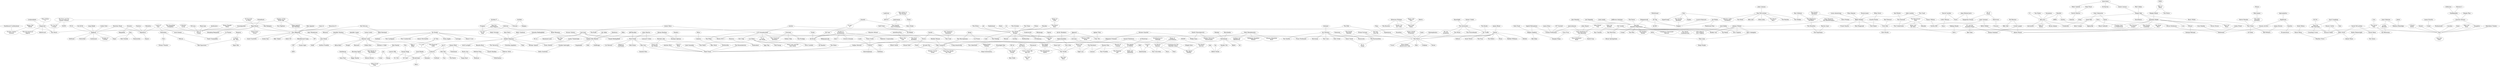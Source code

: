 strict graph "" {
	node [label="\N"];
	1000	 [fontsize=22,
		height=0.3611111111111111,
		label=Incubus,
		level=1,
		pos="99.99,-15979.51",
		weight=1214650,
		width=1.0694444444444444];
	831	 [fontsize=22,
		height=0.3611111111111111,
		label=Fuel,
		level=1,
		pos="-1346.14,-13599.84",
		weight=373212,
		width=0.5972222222222222];
	1000 -- 831;
	1003	 [fontsize=22,
		height=0.3611111111111111,
		label=Infernal,
		level=3,
		pos="-13131.16,-2798.19",
		weight=147992,
		width=1.0138888888888888];
	1212	 [fontsize=22,
		height=0.3611111111111111,
		label="Kylie Minogue",
		level=2,
		pos="-14769.42,-2369.53",
		weight=780058,
		width=1.9166666666666667];
	1003 -- 1212;
	986	 [fontsize=22,
		height=0.3611111111111111,
		label="Ian Van\nDahl",
		level=2,
		pos="-11689.44,-3708.52",
		weight=207732,
		width=1.9305555555555556];
	1003 -- 986;
	1004	 [fontsize=22,
		height=0.3611111111111111,
		label="In Flames",
		level=4,
		pos="1822.86,30294.61",
		weight=514041,
		width=1.3472222222222223];
	542	 [fontsize=22,
		height=0.3611111111111111,
		label="Dark Tranquillity",
		level=5,
		pos="2566.25,28986.50",
		weight=232932,
		width=2.2083333333333335];
	1004 -- 542;
	1005	 [fontsize=22,
		height=0.3611111111111111,
		label="Ingrid Michaelson",
		level=3,
		pos="7017.55,-12144.47",
		weight=254827,
		width=2.388888888888889];
	1713	 [fontsize=22,
		height=0.3611111111111111,
		label="Regina Spektor",
		level=3,
		pos="4506.51,-12027.95",
		weight=689251,
		width=2.111111111111111];
	1005 -- 1713;
	2362	 [fontsize=22,
		height=0.3611111111111111,
		label="Tristan Prettyman",
		level=5,
		pos="8569.49,-12978.64",
		weight=153970,
		width=2.4166666666666665];
	1005 -- 2362;
	1006	 [fontsize=22,
		height=0.3611111111111111,
		label=Interpol,
		level=5,
		pos="-368.51,25955.62",
		weight=1087041,
		width=1.0138888888888888];
	1127	 [fontsize=22,
		height=0.3611111111111111,
		label="Joy Division",
		level=6,
		pos="-2762.25,24781.51",
		weight=764356,
		width=1.625];
	1006 -- 1127;
	1007	 [fontsize=22,
		height=0.3611111111111111,
		label=INXS,
		level=7,
		pos="17624.22,11890.91",
		weight=514441,
		width=0.7083333333333334];
	1389	 [fontsize=22,
		height=0.3611111111111111,
		label="Men at\nWork",
		level=7,
		pos="18978.16,12420.39",
		weight=251687,
		width=1.9027777777777777];
	1007 -- 1389;
	1009	 [fontsize=22,
		height=0.3611111111111111,
		label="Iron &\nWine",
		level=4,
		pos="-32155.65,7076.78",
		weight=814278,
		width=1.7638888888888888];
	797	 [fontsize=22,
		height=0.3611111111111111,
		label="Fleet Foxes",
		level=5,
		pos="-34089.30,7711.85",
		weight=368486,
		width=1.5972222222222223];
	1009 -- 797;
	1011	 [fontsize=22,
		height=0.3611111111111111,
		label="Iron Maiden",
		level=3,
		pos="104209.75,85866.78",
		weight=836037,
		width=1.6111111111111112];
	949	 [fontsize=22,
		height=0.3611111111111111,
		label=Helloween,
		level=5,
		pos="102151.97,85887.52",
		weight=297463,
		width=1.4305555555555556];
	1011 -- 949;
	1018	 [fontsize=22,
		height=0.3611111111111111,
		label="Jack Johnson",
		level=7,
		pos="9113.57,-10568.32",
		weight=1099826,
		width=1.875];
	1018 -- 2362;
	549	 [fontsize=22,
		height=0.3611111111111111,
		label="Dave Matthews &\nTim Reynolds",
		level=7,
		pos="8362.98,-7821.59",
		weight=110409,
		width=4.513888888888889];
	1018 -- 549;
	1028	 [fontsize=22,
		height=0.3611111111111111,
		label="James Blunt",
		level=5,
		pos="-6940.50,2340.91",
		weight=873851,
		width=1.6805555555555556];
	1169	 [fontsize=22,
		height=0.3611111111111111,
		label=Keane,
		level=5,
		pos="-4326.29,2706.81",
		weight=1088831,
		width=0.8888888888888888];
	1028 -- 1169;
	1029	 [fontsize=22,
		height=0.3611111111111111,
		label="James Brown",
		level=4,
		pos="19061.30,9011.10",
		weight=595105,
		width=1.8472222222222223];
	264	 [fontsize=22,
		height=0.3611111111111111,
		label="Bill Withers",
		level=4,
		pos="18552.73,7597.52",
		weight=342098,
		width=1.5277777777777777];
	1029 -- 264;
	1037	 [fontsize=22,
		height=0.3611111111111111,
		label=Jamiroquai,
		level=8,
		pos="-21532.62,2295.65",
		weight=794992,
		width=1.5];
	2222	 [fontsize=22,
		height=0.3611111111111111,
		label="The Quantic\nSoul Orchestra",
		level=4,
		pos="-21812.79,3706.78",
		weight=109821,
		width=3.9583333333333335];
	1037 -- 2222;
	1040	 [fontsize=22,
		height=0.3611111111111111,
		label="Janis Joplin",
		level=7,
		pos="20897.74,-12223.41",
		weight=541450,
		width=1.5972222222222223];
	2166	 [fontsize=22,
		height=0.3611111111111111,
		label="The Jimi\nHendrix Experience",
		level=1,
		pos="18817.95,-12396.27",
		weight=495688,
		width=4.069444444444445];
	1040 -- 2166;
	1045	 [fontsize=22,
		height=0.3611111111111111,
		label="Jason Mraz",
		level=8,
		pos="10290.84,-14427.96",
		weight=643326,
		width=1.5833333333333333];
	1045 -- 2362;
	1047	 [fontsize=22,
		height=0.3611111111111111,
		label="Jay-Z",
		level=7,
		pos="-13647.76,-23680.72",
		weight=638981,
		width=0.7638888888888888];
	1305	 [fontsize=22,
		height=0.3611111111111111,
		label=Ludacris,
		level=7,
		pos="-15513.13,-21830.07",
		weight=423907,
		width=1.1527777777777777];
	1047 -- 1305;
	1457	 [fontsize=22,
		height=0.3611111111111111,
		label="Mos Def",
		level=6,
		pos="-12479.97,-25926.95",
		weight=311431,
		width=1.1388888888888888];
	1047 -- 1457;
	1052	 [fontsize=22,
		height=0.3611111111111111,
		label="Jean-Michel Jarre",
		level=5,
		pos="30895.48,10537.43",
		weight=228313,
		width=2.4305555555555554];
	2009	 [fontsize=22,
		height=0.3611111111111111,
		label="Tangerine Dream",
		level=5,
		pos="32189.53,9302.50",
		weight=165123,
		width=2.375];
	1052 -- 2009;
	2472	 [fontsize=22,
		height=0.3611111111111111,
		label=Yanni,
		level=5,
		pos="30456.91,12221.44",
		weight=141870,
		width=0.7777777777777778];
	1052 -- 2472;
	1054	 [fontsize=22,
		height=0.3611111111111111,
		label="Jeff Buckley",
		level=7,
		pos="-33317.70,14928.89",
		weight=761225,
		width=1.6527777777777777];
	1523	 [fontsize=22,
		height=0.3611111111111111,
		label="Nick Drake",
		level=4,
		pos="-32037.51,16082.45",
		weight=657487,
		width=1.5];
	1054 -- 1523;
	1055	 [fontsize=22,
		height=0.3611111111111111,
		label="Jefferson Airplane",
		level=1,
		pos="20466.35,-8058.69",
		weight=542912,
		width=2.4583333333333335];
	1055 -- 2166;
	1056	 [fontsize=22,
		height=0.3611111111111111,
		label=Jem,
		level=3,
		pos="-5060.46,14874.42",
		weight=484415,
		width=0.5833333333333334];
	272	 [fontsize=22,
		height=0.3611111111111111,
		label="Bitter:Sweet",
		level=7,
		pos="-5122.36,15933.36",
		weight=122634,
		width=1.6527777777777777];
	1056 -- 272;
	1057	 [fontsize=22,
		height=0.3611111111111111,
		label="Jennifer Hudson",
		level=3,
		pos="-11402.03,-14347.81",
		weight=115919,
		width=2.2222222222222223];
	1125	 [fontsize=22,
		height=0.3611111111111111,
		label="Joss Stone",
		level=3,
		pos="-8976.70,-15662.06",
		weight=487412,
		width=1.5138888888888888];
	1057 -- 1125;
	1340	 [fontsize=22,
		height=0.3611111111111111,
		label="Mariah Carey",
		level=4,
		pos="-15228.86,-13546.93",
		weight=720333,
		width=1.8333333333333333];
	1057 -- 1340;
	1058	 [fontsize=22,
		height=0.3611111111111111,
		label="Jennifer Lopez",
		level=5,
		pos="-13714.70,-11369.09",
		weight=570845,
		width=2.0];
	1058 -- 1340;
	1066	 [fontsize=22,
		height=0.3611111111111111,
		label=Jet,
		level=7,
		pos="3964.80,6572.78",
		weight=747836,
		width=0.4027777777777778];
	2291	 [fontsize=22,
		height=0.3611111111111111,
		label="The White\nStripes",
		level=6,
		pos="2450.21,5144.15",
		weight=1242635,
		width=2.5972222222222223];
	1066 -- 2291;
	1068	 [fontsize=22,
		height=0.3611111111111111,
		label=Jewel,
		level=3,
		pos="-1022.56,-19196.91",
		weight=485526,
		width=0.7777777777777778];
	1387	 [fontsize=22,
		height=0.3611111111111111,
		label="Melissa Etheridge",
		level=5,
		pos="194.92,-19740.67",
		weight=181427,
		width=2.4305555555555554];
	1068 -- 1387;
	107	 [fontsize=22,
		height=0.3611111111111111,
		label="Amy Winehouse",
		level=3,
		pos="-7667.48,-17139.00",
		weight=1006978,
		width=2.2222222222222223];
	107 -- 1125;
	1071	 [fontsize=22,
		height=0.3611111111111111,
		label="Jimi Hendrix",
		level=6,
		pos="19775.65,-14198.93",
		weight=1088057,
		width=1.6805555555555556];
	1071 -- 2166;
	1074	 [fontsize=22,
		height=0.3611111111111111,
		label="Jimmy Eat\nWorld",
		level=3,
		pos="5718.67,-6822.14",
		weight=936209,
		width=2.4722222222222223];
	2050	 [fontsize=22,
		height=0.3611111111111111,
		label="The Ataris",
		level=4,
		pos="3962.92,-5165.58",
		weight=402386,
		width=1.3888888888888888];
	1074 -- 2050;
	840	 [fontsize=22,
		height=0.3611111111111111,
		label="Further Seems\nForever",
		level=8,
		pos="4617.94,-7242.56",
		weight=138114,
		width=3.3333333333333335];
	1074 -- 840;
	1080	 [fontsize=22,
		height=0.3611111111111111,
		label="Joan Osborne",
		level=2,
		pos="1511.57,-20448.30",
		weight=205205,
		width=1.9166666666666667];
	1080 -- 1387;
	19	 [fontsize=22,
		height=0.3611111111111111,
		label="4 Non\nBlondes",
		level=1,
		pos="3093.63,-19592.91",
		weight=176534,
		width=2.1805555555555554];
	1080 -- 19;
	1083	 [fontsize=22,
		height=0.3611111111111111,
		label=Joe,
		level=1,
		pos="-17679.88,-29402.84",
		weight=135278,
		width=0.4861111111111111];
	1476	 [fontsize=22,
		height=0.3611111111111111,
		label=Musiq,
		level=5,
		pos="-17990.31,-27738.76",
		weight=110855,
		width=0.8194444444444444];
	1083 -- 1476;
	2391	 [fontsize=22,
		height=0.3611111111111111,
		label=Usher,
		level=1,
		pos="-16029.30,-31452.17",
		weight=546757,
		width=0.8194444444444444];
	1083 -- 2391;
	1088	 [fontsize=22,
		height=0.3611111111111111,
		label="Joe Walsh",
		level=6,
		pos="24145.23,-15450.66",
		weight=142417,
		width=1.4305555555555556];
	798	 [fontsize=22,
		height=0.3611111111111111,
		label="Fleetwood Mac",
		level=5,
		pos="25140.17,-14257.43",
		weight=675635,
		width=2.0694444444444446];
	1088 -- 798;
	807	 [fontsize=22,
		height=0.3611111111111111,
		label=Foghat,
		level=6,
		pos="22912.43,-17041.92",
		weight=139956,
		width=0.9444444444444444];
	1088 -- 807;
	1089	 [fontsize=22,
		height=0.3611111111111111,
		label="John Mayall &\nThe Bluesbreakers",
		level=3,
		pos="17570.61,-2797.73",
		weight=118074,
		width=4.736111111111111];
	1104	 [fontsize=22,
		height=0.3611111111111111,
		label="Johnny Winter",
		level=3,
		pos="15944.35,-5737.71",
		weight=131056,
		width=1.9583333333333333];
	1089 -- 1104;
	455	 [fontsize=22,
		height=0.3611111111111111,
		label="Chris Rea",
		level=8,
		pos="17446.36,-332.96",
		weight=230694,
		width=1.3611111111111112];
	1089 -- 455;
	1096	 [fontsize=22,
		height=0.3611111111111111,
		label="John Lee\nHooker",
		level=3,
		pos="13512.11,-2741.96",
		weight=276549,
		width=2.5];
	1700	 [fontsize=22,
		height=0.3611111111111111,
		label="Ray Charles",
		level=4,
		pos="12505.59,-1753.63",
		weight=603951,
		width=1.6805555555555556];
	1096 -- 1700;
	368	 [fontsize=22,
		height=0.3611111111111111,
		label="Buddy Guy",
		level=3,
		pos="14854.08,-4118.04",
		weight=168170,
		width=1.5138888888888888];
	1096 -- 368;
	1098	 [fontsize=22,
		height=0.3611111111111111,
		label="John Lennon",
		level=7,
		pos="14329.51,-26563.76",
		weight=850977,
		width=1.7638888888888888];
	1608	 [fontsize=22,
		height=0.3611111111111111,
		label="Paul McCartney",
		level=7,
		pos="16075.15,-25835.14",
		weight=490203,
		width=2.1805555555555554];
	1098 -- 1608;
	1099	 [fontsize=22,
		height=0.3611111111111111,
		label="John Martyn",
		level=8,
		pos="-34051.51,16693.20",
		weight=104145,
		width=1.6805555555555556];
	1250	 [fontsize=22,
		height=0.3611111111111111,
		label="Leonard Cohen",
		level=7,
		pos="-35662.50,17241.51",
		weight=536625,
		width=2.111111111111111];
	1099 -- 1250;
	1099 -- 1523;
	11	 [fontsize=22,
		height=0.3611111111111111,
		label="2Pac",
		level=2,
		pos="-6784.93,-21467.94",
		weight=562588,
		width=0.6944444444444444];
	1890	 [fontsize=22,
		height=0.3611111111111111,
		label="Snoop Dogg",
		level=2,
		pos="-7569.02,-23309.81",
		weight=617991,
		width=1.6944444444444444];
	11 -- 1890;
	1101	 [fontsize=22,
		height=0.3611111111111111,
		label="John Mayer",
		level=5,
		pos="10557.83,-8680.73",
		weight=788419,
		width=1.5972222222222223];
	1101 -- 549;
	1102	 [fontsize=22,
		height=0.3611111111111111,
		label="John Mayer\nTrio",
		level=5,
		pos="10689.46,-6145.58",
		weight=101264,
		width=2.375];
	218	 [fontsize=22,
		height=0.3611111111111111,
		label="B.B. King &\nEric Clapton",
		level=3,
		pos="12552.23,-5576.25",
		weight=158894,
		width=3.486111111111111];
	1102 -- 218;
	1102 -- 549;
	1759	 [fontsize=22,
		height=0.3611111111111111,
		label="Rory Gallagher",
		level=8,
		pos="15722.47,-8853.52",
		weight=121587,
		width=2.0555555555555554];
	1104 -- 1759;
	2001	 [fontsize=22,
		height=0.3611111111111111,
		label="Taj Mahal",
		level=7,
		pos="13690.80,-7602.10",
		weight=110103,
		width=1.3472222222222223];
	1104 -- 2001;
	1104 -- 218;
	1104 -- 368;
	739	 [fontsize=22,
		height=0.3611111111111111,
		label="Eric Clapton",
		level=6,
		pos="18150.56,-8502.08",
		weight=989627,
		width=1.6666666666666667];
	1104 -- 739;
	1117	 [fontsize=22,
		height=0.3611111111111111,
		label="José González",
		level=4,
		pos="-36320.89,6546.75",
		weight=545027,
		width=2.0277777777777777];
	1117 -- 797;
	1121	 [fontsize=22,
		height=0.3611111111111111,
		label="Josh Kelley",
		level=5,
		pos="7364.87,-15572.83",
		weight=144777,
		width=1.5694444444444444];
	1121 -- 2362;
	668	 [fontsize=22,
		height=0.3611111111111111,
		label="Duncan Sheik",
		level=8,
		pos="6034.14,-16928.88",
		weight=101168,
		width=1.9027777777777777];
	1121 -- 668;
	153	 [fontsize=22,
		height=0.3611111111111111,
		label="Aretha Franklin",
		level=4,
		pos="-7679.45,-14397.18",
		weight=642451,
		width=2.0694444444444446];
	1125 -- 153;
	666	 [fontsize=22,
		height=0.3611111111111111,
		label=Duffy,
		level=3,
		pos="-9495.51,-17435.15",
		weight=515263,
		width=0.7083333333333334];
	1125 -- 666;
	1456	 [fontsize=22,
		height=0.3611111111111111,
		label=Morrissey,
		level=8,
		pos="-3564.33,23460.01",
		weight=581637,
		width=1.3194444444444444];
	1127 -- 1456;
	1515	 [fontsize=22,
		height=0.3611111111111111,
		label="New Order",
		level=8,
		pos="-440.01,23971.90",
		weight=741154,
		width=1.4722222222222223];
	1127 -- 1515;
	1905	 [fontsize=22,
		height=0.3611111111111111,
		label="Sonic Youth",
		level=6,
		pos="-2069.43,22111.47",
		weight=746676,
		width=1.6527777777777777];
	1127 -- 1905;
	2105	 [fontsize=22,
		height=0.3611111111111111,
		label="The Cure",
		level=6,
		pos="-4614.16,24629.41",
		weight=1344110,
		width=1.2777777777777777];
	1127 -- 2105;
	2247	 [fontsize=22,
		height=0.3611111111111111,
		label="The Smiths",
		level=6,
		pos="-4160.73,26160.56",
		weight=847939,
		width=1.5416666666666667];
	1127 -- 2247;
	380	 [fontsize=22,
		height=0.3611111111111111,
		label=Buzzcocks,
		level=7,
		pos="-2445.88,27393.64",
		weight=307283,
		width=1.4583333333333333];
	1127 -- 380;
	1129	 [fontsize=22,
		height=0.3611111111111111,
		label="Judas Priest",
		level=3,
		pos="101199.17,87380.18",
		weight=490388,
		width=1.6805555555555556];
	1129 -- 949;
	1130	 [fontsize=22,
		height=0.3611111111111111,
		label="Judy Garland",
		level=6,
		pos="28032.41,-1526.92",
		weight=112930,
		width=1.8194444444444444];
	249	 [fontsize=22,
		height=0.3611111111111111,
		label="Bette Midler",
		level=4,
		pos="28130.79,316.96",
		weight=139097,
		width=1.625];
	1130 -- 249;
	677	 [fontsize=22,
		height=0.3611111111111111,
		label="Eartha Kitt",
		level=7,
		pos="28134.48,-3072.88",
		weight=130386,
		width=1.4305555555555556];
	1130 -- 677;
	1133	 [fontsize=22,
		height=0.3611111111111111,
		label="Julie London",
		level=5,
		pos="28402.74,-6653.47",
		weight=262229,
		width=1.7361111111111112];
	1492	 [fontsize=22,
		height=0.3611111111111111,
		label="Nancy Wilson",
		level=5,
		pos="28391.25,-4718.96",
		weight=148489,
		width=1.8611111111111112];
	1133 -- 1492;
	263	 [fontsize=22,
		height=0.3611111111111111,
		label="Billie Holiday",
		level=5,
		pos="27636.76,-9062.76",
		weight=521970,
		width=1.75];
	1133 -- 263;
	1135	 [fontsize=22,
		height=0.3611111111111111,
		label="Junior Boys",
		level=8,
		pos="-14935.25,18091.90",
		weight=200236,
		width=1.5972222222222223];
	1237	 [fontsize=22,
		height=0.3611111111111111,
		label="LCD Soundsystem",
		level=1,
		pos="-14895.01,17383.26",
		weight=622881,
		width=2.5416666666666665];
	1135 -- 1237;
	2174	 [fontsize=22,
		height=0.3611111111111111,
		label="The Knife",
		level=7,
		pos="-14393.42,20250.56",
		weight=562406,
		width=1.3055555555555556];
	1135 -- 2174;
	114	 [fontsize=22,
		height=0.3611111111111111,
		label="Andrew Bird",
		level=3,
		pos="-32517.85,9451.19",
		weight=483747,
		width=1.6666666666666667];
	114 -- 797;
	1140	 [fontsize=22,
		height=0.3611111111111111,
		label=Justice,
		level=7,
		pos="-16487.77,19388.22",
		weight=505719,
		width=0.9444444444444444];
	1140 -- 1237;
	632	 [fontsize=22,
		height=0.3611111111111111,
		label="DJ Mehdi",
		level=7,
		pos="-16165.87,22084.64",
		weight=114930,
		width=1.2916666666666667];
	1140 -- 632;
	1143	 [fontsize=22,
		height=0.3611111111111111,
		label="Justin Timberlake",
		level=1,
		pos="-23964.40,-6732.11",
		weight=972050,
		width=2.388888888888889];
	358	 [fontsize=22,
		height=0.3611111111111111,
		label="Britney Spears",
		level=5,
		pos="-22283.31,-6262.46",
		weight=1022718,
		width=2.0];
	1143 -- 358;
	1144	 [fontsize=22,
		height=0.3611111111111111,
		label="Just Jack",
		level=6,
		pos="-10343.11,-363.32",
		weight=182697,
		width=1.2777777777777777];
	1405	 [fontsize=22,
		height=0.3611111111111111,
		label="M.I.A.",
		level=8,
		pos="-10888.35,-1316.34",
		weight=563873,
		width=0.7916666666666666];
	1144 -- 1405;
	1907	 [fontsize=22,
		height=0.3611111111111111,
		label="Sophie Ellis-Bextor",
		level=5,
		pos="-16919.16,-1661.87",
		weight=310619,
		width=2.5833333333333335];
	1144 -- 1907;
	1948	 [fontsize=22,
		height=0.3611111111111111,
		label="Stereo MC's",
		level=6,
		pos="-12189.44,1132.14",
		weight=181042,
		width=1.6666666666666667];
	1144 -- 1948;
	213	 [fontsize=22,
		height=0.3611111111111111,
		label="Basement Jaxx",
		level=5,
		pos="-9343.89,1802.71",
		weight=580544,
		width=2.0833333333333335];
	1144 -- 213;
	2132	 [fontsize=22,
		height=0.3611111111111111,
		label="The Feeling",
		level=3,
		pos="-6491.16,-171.47",
		weight=291405,
		width=1.6111111111111112];
	1144 -- 2132;
	2271	 [fontsize=22,
		height=0.3611111111111111,
		label="The Ting\nTings",
		level=4,
		pos="-8366.92,-901.67",
		weight=553469,
		width=2.2083333333333335];
	1144 -- 2271;
	534	 [fontsize=22,
		height=0.3611111111111111,
		label="Daniel Bedingfield",
		level=6,
		pos="-8829.16,-2810.13",
		weight=188172,
		width=2.4583333333333335];
	1144 -- 534;
	1146	 [fontsize=22,
		height=0.3611111111111111,
		label="Kaiser Chiefs",
		level=5,
		pos="256.71,17251.12",
		weight=1069671,
		width=1.8194444444444444];
	2052	 [fontsize=22,
		height=0.3611111111111111,
		label="The Automatic",
		level=3,
		pos="1473.40,15324.78",
		weight=247640,
		width=1.9722222222222223];
	1146 -- 2052;
	1151	 [fontsize=22,
		height=0.3611111111111111,
		label="Kanye West",
		level=3,
		pos="-17352.03,-19631.68",
		weight=1023445,
		width=1.6527777777777777];
	1151 -- 1305;
	2324	 [fontsize=22,
		height=0.3611111111111111,
		label=Timbaland,
		level=3,
		pos="-18045.59,-17938.36",
		weight=572821,
		width=1.4305555555555556];
	1151 -- 2324;
	882	 [fontsize=22,
		height=0.3611111111111111,
		label="Gnarls Barkley",
		level=6,
		pos="-19054.19,-19290.42",
		weight=658504,
		width=2.0];
	1151 -- 882;
	1153	 [fontsize=22,
		height=0.3611111111111111,
		label=Kasabian,
		level=5,
		pos="-5427.93,10713.04",
		weight=813145,
		width=1.2777777777777777];
	2281	 [fontsize=22,
		height=0.3611111111111111,
		label="The Verve",
		level=7,
		pos="-3162.36,10174.88",
		weight=923596,
		width=1.4027777777777777];
	1153 -- 2281;
	1157	 [fontsize=22,
		height=0.3611111111111111,
		label="Kat DeLuna",
		level=5,
		pos="-20544.02,-15091.95",
		weight=121602,
		width=1.6111111111111112];
	1175	 [fontsize=22,
		height=0.3611111111111111,
		label="Kelly Rowland",
		level=4,
		pos="-18694.61,-14454.96",
		weight=244804,
		width=1.9305555555555556];
	1157 -- 1175;
	1730	 [fontsize=22,
		height=0.3611111111111111,
		label=Rihanna,
		level=7,
		pos="-21791.75,-15410.70",
		weight=990964,
		width=1.1388888888888888];
	1157 -- 1730;
	1158	 [fontsize=22,
		height=0.3611111111111111,
		label="Kate Bush",
		level=3,
		pos="23508.58,-524.03",
		weight=491069,
		width=1.4166666666666667];
	132	 [fontsize=22,
		height=0.3611111111111111,
		label="Annie Lennox",
		level=3,
		pos="22601.26,2126.16",
		weight=363635,
		width=1.875];
	1158 -- 132;
	1630	 [fontsize=22,
		height=0.3611111111111111,
		label="Peter Gabriel",
		level=5,
		pos="23661.82,-2464.43",
		weight=552607,
		width=1.8055555555555556];
	1158 -- 1630;
	1647	 [fontsize=22,
		height=0.3611111111111111,
		label="PJ Harvey",
		level=6,
		pos="22267.81,-662.13",
		weight=711575,
		width=1.4027777777777777];
	1158 -- 1647;
	1160	 [fontsize=22,
		height=0.3611111111111111,
		label="Kate Nash",
		level=3,
		pos="4711.02,-10746.78",
		weight=512121,
		width=1.4305555555555556];
	1160 -- 1713;
	1163	 [fontsize=22,
		height=0.3611111111111111,
		label="Katie Melua",
		level=5,
		pos="1660.79,-25751.86",
		weight=508204,
		width=1.6111111111111112];
	1341	 [fontsize=22,
		height=0.3611111111111111,
		label="Maria Mena",
		level=3,
		pos="2407.03,-24544.98",
		weight=266367,
		width=1.6111111111111112];
	1163 -- 1341;
	1164	 [fontsize=22,
		height=0.3611111111111111,
		label="Katy Perry",
		level=5,
		pos="-18232.08,-5439.69",
		weight=573653,
		width=1.4305555555555556];
	164	 [fontsize=22,
		height=0.3611111111111111,
		label="Ashlee Simpson",
		level=4,
		pos="-18125.17,-7220.38",
		weight=469115,
		width=2.2083333333333335];
	1164 -- 164;
	1166	 [fontsize=22,
		height=0.3611111111111111,
		label="KC and the\nSunshine Band",
		level=6,
		pos="35600.68,3528.05",
		weight=197107,
		width=3.861111111111111];
	229	 [fontsize=22,
		height=0.3611111111111111,
		label="Bee Gees",
		level=2,
		pos="36669.80,4516.41",
		weight=477389,
		width=1.3611111111111112];
	1166 -- 229;
	646	 [fontsize=22,
		height=0.3611111111111111,
		label="Donna Summer",
		level=2,
		pos="33977.20,2637.07",
		weight=285175,
		width=2.138888888888889];
	1166 -- 646;
	1474	 [fontsize=22,
		height=0.3611111111111111,
		label=Muse,
		level=2,
		pos="-5054.38,4719.86",
		weight=1629255,
		width=0.75];
	1169 -- 1474;
	1737	 [fontsize=22,
		height=0.3611111111111111,
		label="Robbie Williams",
		level=4,
		pos="-7588.14,1699.33",
		weight=862188,
		width=2.1944444444444446];
	1169 -- 1737;
	174	 [fontsize=22,
		height=0.3611111111111111,
		label=Athlete,
		level=3,
		pos="-3137.58,739.23",
		weight=487805,
		width=0.9444444444444444];
	1169 -- 174;
	1891	 [fontsize=22,
		height=0.3611111111111111,
		label="Snow Patrol",
		level=3,
		pos="-6084.80,818.39",
		weight=1324962,
		width=1.6527777777777777];
	1169 -- 1891;
	1169 -- 2132;
	2138	 [fontsize=22,
		height=0.3611111111111111,
		label="The Fray",
		level=6,
		pos="-2860.54,3812.26",
		weight=763031,
		width=1.2222222222222223];
	1169 -- 2138;
	2169	 [fontsize=22,
		height=0.3611111111111111,
		label="The Killers",
		level=5,
		pos="-5543.71,4090.91",
		weight=1820368,
		width=1.4444444444444444];
	1169 -- 2169;
	1169 -- 2281;
	821	 [fontsize=22,
		height=0.3611111111111111,
		label="Franz Ferdinand",
		level=5,
		pos="-1074.47,2693.11",
		weight=1483084,
		width=2.236111111111111];
	1169 -- 821;
	1173	 [fontsize=22,
		height=0.3611111111111111,
		label="Kelly Clarkson",
		level=5,
		pos="-21058.36,-8331.65",
		weight=841862,
		width=1.9583333333333333];
	1173 -- 164;
	1175 -- 1340;
	1193	 [fontsize=22,
		height=0.3611111111111111,
		label="Kings of\nConvenience",
		level=6,
		pos="-28985.79,10775.85",
		weight=549526,
		width=3.138888888888889];
	186	 [fontsize=22,
		height=0.3611111111111111,
		label="Au Revoir\nSimone",
		level=5,
		pos="-27732.83,11529.98",
		weight=192139,
		width=2.638888888888889];
	1193 -- 186;
	1194	 [fontsize=22,
		height=0.3611111111111111,
		label="Kings of\nLeon",
		level=3,
		pos="1012.86,532.30",
		weight=948535,
		width=2.0416666666666665];
	2068	 [fontsize=22,
		height=0.3611111111111111,
		label="The Black\nKeys",
		level=7,
		pos="1429.74,1492.40",
		weight=312496,
		width=2.2916666666666665];
	1194 -- 2068;
	1196	 [fontsize=22,
		height=0.3611111111111111,
		label=KISS,
		level=3,
		pos="13646.17,-9351.27",
		weight=581809,
		width=0.6944444444444444];
	2302	 [fontsize=22,
		height=0.3611111111111111,
		label="Thin Lizzy",
		level=7,
		pos="15776.71,-10326.80",
		weight=356257,
		width=1.375];
	1196 -- 2302;
	1200	 [fontsize=22,
		height=0.3611111111111111,
		label=Klaxons,
		level=5,
		pos="-18418.52,12791.10",
		weight=511333,
		width=1.0833333333333333];
	925	 [fontsize=22,
		height=0.3611111111111111,
		label="Hadouken!",
		level=8,
		pos="-17195.38,14802.43",
		weight=106745,
		width=1.4722222222222223];
	1200 -- 925;
	1201	 [fontsize=22,
		height=0.3611111111111111,
		label="Ko\:042fn",
		level=3,
		pos="12305.79,17081.52",
		weight=918247,
		width=1.3055555555555556];
	1878	 [fontsize=22,
		height=0.3611111111111111,
		label=Slipknot,
		level=6,
		pos="9671.10,16678.44",
		weight=739871,
		width=1.0833333333333333];
	1201 -- 1878;
	1206	 [fontsize=22,
		height=0.3611111111111111,
		label=Kreator,
		level=5,
		pos="5737.10,21527.49",
		weight=185539,
		width=1.0];
	1384	 [fontsize=22,
		height=0.3611111111111111,
		label=Megadeth,
		level=5,
		pos="5307.08,20244.79",
		weight=526043,
		width=1.3611111111111112];
	1206 -- 1384;
	1826	 [fontsize=22,
		height=0.3611111111111111,
		label=Sepultura,
		level=5,
		pos="6684.41,23479.07",
		weight=376107,
		width=1.3055555555555556];
	1206 -- 1826;
	1208	 [fontsize=22,
		height=0.3611111111111111,
		label="Kruder &\nDorfmeister",
		level=7,
		pos="-13864.31,3089.62",
		weight=357924,
		width=3.0416666666666665];
	1208 -- 1948;
	2301	 [fontsize=22,
		height=0.3611111111111111,
		label="Thievery Corporation",
		level=3,
		pos="-12240.60,2623.47",
		weight=739944,
		width=2.8472222222222223];
	1208 -- 2301;
	2489	 [fontsize=22,
		height=0.3611111111111111,
		label="Zero 7",
		level=3,
		pos="-13980.83,697.65",
		weight=784822,
		width=0.8888888888888888];
	1208 -- 2489;
	631	 [fontsize=22,
		height=0.3611111111111111,
		label="DJ Krush",
		level=5,
		pos="-15903.70,5255.69",
		weight=297590,
		width=1.25];
	1208 -- 631;
	774	 [fontsize=22,
		height=0.3611111111111111,
		label="FC/Kahuna",
		level=3,
		pos="-12394.17,4218.16",
		weight=113815,
		width=1.5416666666666667];
	1208 -- 774;
	909	 [fontsize=22,
		height=0.3611111111111111,
		label="Groove Armada",
		level=3,
		pos="-13999.23,4337.99",
		weight=691987,
		width=2.1527777777777777];
	1208 -- 909;
	1209	 [fontsize=22,
		height=0.3611111111111111,
		label="KT Tunstall",
		level=3,
		pos="7317.04,-13669.15",
		weight=684225,
		width=1.5416666666666667];
	1209 -- 2362;
	1212 -- 1907;
	1221	 [fontsize=22,
		height=0.3611111111111111,
		label=Ladytron,
		level=3,
		pos="-19763.70,27687.45",
		weight=546528,
		width=1.1944444444444444];
	40	 [fontsize=22,
		height=0.3611111111111111,
		label="ADULT.",
		level=3,
		pos="-18325.52,28429.96",
		weight=115656,
		width=1.0833333333333333];
	1221 -- 40;
	1224	 [fontsize=22,
		height=0.3611111111111111,
		label=Lamb,
		level=3,
		pos="-12751.97,12935.60",
		weight=613913,
		width=0.7638888888888888];
	2386	 [fontsize=22,
		height=0.3611111111111111,
		label=UNKLE,
		level=5,
		pos="-10903.93,14009.80",
		weight=490687,
		width=1.0138888888888888];
	1224 -- 2386;
	1226	 [fontsize=22,
		height=0.3611111111111111,
		label="Lamb of\nGod",
		level=4,
		pos="6266.65,26652.90",
		weight=310308,
		width=1.9305555555555556];
	1361	 [fontsize=22,
		height=0.3611111111111111,
		label=Mastodon,
		level=7,
		pos="7624.66,28424.30",
		weight=241190,
		width=1.3472222222222223];
	1226 -- 1361;
	149	 [fontsize=22,
		height=0.3611111111111111,
		label="Arch Enemy",
		level=5,
		pos="4005.78,27659.07",
		weight=307623,
		width=1.6666666666666667];
	1226 -- 149;
	1226 -- 1826;
	1236	 [fontsize=22,
		height=0.3611111111111111,
		label="Lauryn Hill",
		level=2,
		pos="-18028.62,-25925.99",
		weight=406920,
		width=1.4444444444444444];
	1236 -- 1476;
	2464	 [fontsize=22,
		height=0.3611111111111111,
		label="Wyclef Jean",
		level=3,
		pos="-17907.05,-22914.97",
		weight=255232,
		width=1.6666666666666667];
	1236 -- 2464;
	2088	 [fontsize=22,
		height=0.3611111111111111,
		label="The Chemical\nBrothers",
		level=5,
		pos="-12569.15,19867.48",
		weight=1033623,
		width=3.2916666666666665];
	1237 -- 2088;
	2289	 [fontsize=22,
		height=0.3611111111111111,
		label="The Whip",
		level=7,
		pos="-16644.96,14578.13",
		weight=146552,
		width=1.3055555555555556];
	1237 -- 2289;
	2309	 [fontsize=22,
		height=0.3611111111111111,
		label="Thom Yorke",
		level=5,
		pos="-13827.64,14160.55",
		weight=371639,
		width=1.6666666666666667];
	1237 -- 2309;
	2369	 [fontsize=22,
		height=0.3611111111111111,
		label="TV on\nthe Radio",
		level=1,
		pos="-18854.85,16606.78",
		weight=590113,
		width=2.375];
	1237 -- 2369;
	968	 [fontsize=22,
		height=0.3611111111111111,
		label="Hot Chip",
		level=1,
		pos="-12702.27,17390.20",
		weight=581254,
		width=1.1944444444444444];
	1237 -- 968;
	1241	 [fontsize=22,
		height=0.3611111111111111,
		label="Led Zeppelin",
		level=3,
		pos="16998.57,-15678.10",
		weight=1267330,
		width=1.7638888888888888];
	1241 -- 2166;
	1248	 [fontsize=22,
		height=0.3611111111111111,
		label="Lenny Kravitz",
		level=8,
		pos="-4981.45,-17917.73",
		weight=800370,
		width=1.8472222222222223];
	507	 [fontsize=22,
		height=0.3611111111111111,
		label=Creed,
		level=1,
		pos="-4486.10,-16931.51",
		weight=566764,
		width=0.8333333333333334];
	1248 -- 507;
	1249	 [fontsize=22,
		height=0.3611111111111111,
		label="Leona Lewis",
		level=3,
		pos="-15169.96,-10890.68",
		weight=481890,
		width=1.7222222222222223];
	1249 -- 1340;
	1257	 [fontsize=22,
		height=0.3611111111111111,
		label=Lifehouse,
		level=1,
		pos="-3315.22,-26191.05",
		weight=626378,
		width=1.3194444444444444];
	1567	 [fontsize=22,
		height=0.3611111111111111,
		label=OneRepublic,
		level=6,
		pos="-2524.59,-24749.45",
		weight=293660,
		width=1.7638888888888888];
	1257 -- 1567;
	1259	 [fontsize=22,
		height=0.3611111111111111,
		label="Lil' Kim",
		level=8,
		pos="-13316.70,-18278.85",
		weight=127069,
		width=0.9722222222222222];
	1281	 [fontsize=22,
		height=0.3611111111111111,
		label="LL Cool\nJ",
		level=7,
		pos="-14089.80,-18880.75",
		weight=229660,
		width=1.4583333333333333];
	1259 -- 1281;
	1357	 [fontsize=22,
		height=0.3611111111111111,
		label="Mary J.\nBlige",
		level=2,
		pos="-13896.17,-16388.38",
		weight=397642,
		width=1.9305555555555556];
	1259 -- 1357;
	1263	 [fontsize=22,
		height=0.3611111111111111,
		label="Lily Allen",
		level=3,
		pos="-15123.14,477.18",
		weight=735619,
		width=1.2222222222222223];
	1263 -- 1907;
	1264	 [fontsize=22,
		height=0.3611111111111111,
		label="Limp Bizkit",
		level=1,
		pos="7770.89,16525.92",
		weight=809599,
		width=1.4722222222222223];
	1264 -- 1878;
	1266	 [fontsize=22,
		height=0.3611111111111111,
		label="Linkin Park",
		level=2,
		pos="11415.63,15095.55",
		weight=1361417,
		width=1.5138888888888888];
	1266 -- 1878;
	1274	 [fontsize=22,
		height=0.3611111111111111,
		label=Lit,
		level=2,
		pos="1076.99,-8430.58",
		weight=192681,
		width=0.3194444444444444];
	1274 -- 2050;
	1274 -- 831;
	1278	 [fontsize=22,
		height=0.3611111111111111,
		label=Live,
		level=7,
		pos="4386.50,-14528.35",
		weight=509553,
		width=0.5555555555555556];
	2282	 [fontsize=22,
		height=0.3611111111111111,
		label="The Verve\nPipe",
		level=7,
		pos="2307.05,-15772.62",
		weight=171136,
		width=2.2777777777777777];
	1278 -- 2282;
	1281 -- 1305;
	1284	 [fontsize=22,
		height=0.3611111111111111,
		label="Lloyd Banks",
		level=2,
		pos="-10910.17,-21054.52",
		weight=141309,
		width=1.6666666666666667];
	21	 [fontsize=22,
		height=0.3611111111111111,
		label="50 Cent",
		level=2,
		pos="-9086.90,-21758.85",
		weight=685200,
		width=1.0694444444444444];
	1284 -- 21;
	721	 [fontsize=22,
		height=0.3611111111111111,
		label=Eminem,
		level=2,
		pos="-13225.78,-21375.46",
		weight=956558,
		width=1.125];
	1284 -- 721;
	1292	 [fontsize=22,
		height=0.3611111111111111,
		label=Lostprophets,
		level=2,
		pos="4358.94,-3063.41",
		weight=636420,
		width=1.7638888888888888];
	1978	 [fontsize=22,
		height=0.3611111111111111,
		label=Sugarcult,
		level=1,
		pos="2918.65,-4887.82",
		weight=411221,
		width=1.2916666666666667];
	1292 -- 1978;
	1293	 [fontsize=22,
		height=0.3611111111111111,
		label="Louis Armstrong",
		level=7,
		pos="26522.34,-8115.55",
		weight=609230,
		width=2.2222222222222223];
	1293 -- 263;
	1297	 [fontsize=22,
		height=0.3611111111111111,
		label="Lou Reed",
		level=7,
		pos="-29626.06,21002.24",
		weight=592004,
		width=1.3194444444444444];
	1505	 [fontsize=22,
		height=0.3611111111111111,
		label="Neil Young",
		level=7,
		pos="-27430.07,19905.54",
		weight=675838,
		width=1.5];
	1297 -- 1505;
	1522	 [fontsize=22,
		height=0.3611111111111111,
		label="Nick Cave and the\nBad Seeds",
		level=6,
		pos="-29662.56,22729.76",
		weight=514082,
		width=4.25];
	1297 -- 1522;
	2340	 [fontsize=22,
		height=0.3611111111111111,
		label="Tom Waits",
		level=7,
		pos="-30297.45,18555.03",
		weight=622809,
		width=1.4583333333333333];
	1297 -- 2340;
	713	 [fontsize=22,
		height=0.3611111111111111,
		label="Elvis Costello",
		level=7,
		pos="-27836.39,22240.29",
		weight=477693,
		width=1.8333333333333333];
	1297 -- 713;
	990	 [fontsize=22,
		height=0.3611111111111111,
		label="Iggy Pop",
		level=7,
		pos="-30899.99,21276.52",
		weight=549042,
		width=1.2083333333333333];
	1297 -- 990;
	1299	 [fontsize=22,
		height=0.3611111111111111,
		label="Love Is\nAll",
		level=3,
		pos="-26633.06,15049.54",
		weight=105033,
		width=1.5833333333333333];
	2096	 [fontsize=22,
		height=0.3611111111111111,
		label="The Concretes",
		level=6,
		pos="-26579.51,14477.30",
		weight=160134,
		width=2.0];
	1299 -- 2096;
	577	 [fontsize=22,
		height=0.3611111111111111,
		label=Deerhunter,
		level=5,
		pos="-25829.57,17324.82",
		weight=169185,
		width=1.5277777777777777];
	1299 -- 577;
	1577	 [fontsize=22,
		height=0.3611111111111111,
		label=OutKast,
		level=5,
		pos="-15563.60,-23125.72",
		weight=804335,
		width=1.0972222222222223];
	1305 -- 1577;
	1305 -- 2464;
	1305 -- 721;
	1312	 [fontsize=22,
		height=0.3611111111111111,
		label="Lynyrd Skynyrd",
		level=6,
		pos="20644.58,-17075.82",
		weight=710355,
		width=2.111111111111111];
	1312 -- 807;
	1313	 [fontsize=22,
		height=0.3611111111111111,
		label=M83,
		level=2,
		pos="-25591.87,18200.18",
		weight=493679,
		width=0.5972222222222222];
	1313 -- 577;
	1315	 [fontsize=22,
		height=0.3611111111111111,
		label="Machine Head",
		level=5,
		pos="7804.17,20125.94",
		weight=314244,
		width=1.9722222222222223];
	1315 -- 1826;
	1315 -- 1878;
	1858	 [fontsize=22,
		height=0.3611111111111111,
		label="Simply Red",
		level=5,
		pos="22256.50,4569.88",
		weight=330517,
		width=1.5555555555555556];
	132 -- 1858;
	1322	 [fontsize=22,
		height=0.3611111111111111,
		label=Madonna,
		level=3,
		pos="-19495.15,-1263.45",
		weight=1223315,
		width=1.2777777777777777];
	1322 -- 1907;
	1330	 [fontsize=22,
		height=0.3611111111111111,
		label="Mando Diao",
		level=6,
		pos="-30667.85,-1885.53",
		weight=424759,
		width=1.6527777777777777];
	2137	 [fontsize=22,
		height=0.3611111111111111,
		label="The Fratellis",
		level=5,
		pos="-31424.42,-916.57",
		weight=621001,
		width=1.6805555555555556];
	1330 -- 2137;
	384	 [fontsize=22,
		height=0.3611111111111111,
		label=Caesars,
		level=8,
		pos="-29176.81,-2759.69",
		weight=208813,
		width=1.1388888888888888];
	1330 -- 384;
	1333	 [fontsize=22,
		height=0.3611111111111111,
		label="Manic Street\nPreachers",
		level=5,
		pos="-786.29,9934.88",
		weight=523277,
		width=3.361111111111111];
	1333 -- 2281;
	1340 -- 1357;
	2221	 [fontsize=22,
		height=0.3611111111111111,
		label="The Pussycat\nDolls",
		level=5,
		pos="-17242.62,-10656.73",
		weight=538598,
		width=2.7916666666666665];
	1340 -- 2221;
	253	 [fontsize=22,
		height=0.3611111111111111,
		label=Beyoncé,
		level=3,
		pos="-17433.95,-12694.07",
		weight=806626,
		width=1.1944444444444444];
	1340 -- 253;
	421	 [fontsize=22,
		height=0.3611111111111111,
		label="Céline Dion",
		level=5,
		pos="-15523.44,-15509.09",
		weight=486842,
		width=1.5833333333333333];
	1340 -- 421;
	594	 [fontsize=22,
		height=0.3611111111111111,
		label="Destiny's Child",
		level=2,
		pos="-13247.68,-14916.66",
		weight=571296,
		width=2.013888888888889];
	1340 -- 594;
	76	 [fontsize=22,
		height=0.3611111111111111,
		label="Alicia Keys",
		level=2,
		pos="-16872.21,-15123.03",
		weight=747095,
		width=1.5];
	1340 -- 76;
	782	 [fontsize=22,
		height=0.3611111111111111,
		label=Fergie,
		level=7,
		pos="-13022.56,-12719.34",
		weight=624584,
		width=0.8611111111111112];
	1340 -- 782;
	944	 [fontsize=22,
		height=0.3611111111111111,
		label="Heather Nova",
		level=3,
		pos="4013.71,-23320.39",
		weight=228168,
		width=1.8888888888888888];
	1341 -- 944;
	1349	 [fontsize=22,
		height=0.3611111111111111,
		label="Maroon 5",
		level=8,
		pos="-1520.24,-26162.77",
		weight=1083002,
		width=1.2916666666666667];
	1349 -- 1567;
	1356	 [fontsize=22,
		height=0.3611111111111111,
		label="Marvin Gaye",
		level=4,
		pos="11133.75,-35320.83",
		weight=630961,
		width=1.7361111111111112];
	2265	 [fontsize=22,
		height=0.3611111111111111,
		label="The Supremes",
		level=8,
		pos="11524.09,-34426.91",
		weight=222145,
		width=2.0];
	1356 -- 2265;
	1359	 [fontsize=22,
		height=0.3611111111111111,
		label="Massive Attack",
		level=3,
		pos="-14625.09,8145.11",
		weight=1156891,
		width=2.0555555555555554];
	2123	 [fontsize=22,
		height=0.3611111111111111,
		label="The Dust\nBrothers",
		level=5,
		pos="-12997.87,10692.30",
		weight=141869,
		width=2.6527777777777777];
	1359 -- 2123;
	1359 -- 631;
	1360	 [fontsize=22,
		height=0.3611111111111111,
		label="Masta Ace",
		level=8,
		pos="-9637.59,-28996.54",
		weight=112153,
		width=1.4444444444444444];
	1709	 [fontsize=22,
		height=0.3611111111111111,
		label=Redman,
		level=7,
		pos="-8145.21,-29802.57",
		weight=131327,
		width=1.1527777777777777];
	1360 -- 1709;
	850	 [fontsize=22,
		height=0.3611111111111111,
		label="Gang Starr",
		level=5,
		pos="-10964.27,-27815.87",
		weight=267576,
		width=1.5];
	1360 -- 850;
	1621	 [fontsize=22,
		height=0.3611111111111111,
		label=Pelican,
		level=8,
		pos="9458.83,28325.90",
		weight=109132,
		width=1.0];
	1361 -- 1621;
	2344	 [fontsize=22,
		height=0.3611111111111111,
		label=Tool,
		level=5,
		pos="6988.20,30307.43",
		weight=814482,
		width=0.5972222222222222];
	1361 -- 2344;
	1363	 [fontsize=22,
		height=0.3611111111111111,
		label="Matchbox Twenty",
		level=6,
		pos="-3888.54,-14069.98",
		weight=570024,
		width=2.388888888888889];
	1363 -- 831;
	1383	 [fontsize=22,
		height=0.3611111111111111,
		label="Me First and the\nGimme Gimmes",
		level=6,
		pos="9087.81,-1564.87",
		weight=228395,
		width=4.666666666666667];
	1539	 [fontsize=22,
		height=0.3611111111111111,
		label=NOFX,
		level=3,
		pos="9813.73,-2676.04",
		weight=484532,
		width=0.8472222222222222];
	1383 -- 1539;
	1545	 [fontsize=22,
		height=0.3611111111111111,
		label="No Use for\na Name",
		level=4,
		pos="7229.68,-3323.00",
		weight=207931,
		width=2.7916666666666665];
	1383 -- 1545;
	204	 [fontsize=22,
		height=0.3611111111111111,
		label="Bad Religion",
		level=3,
		pos="10011.15,809.64",
		weight=499017,
		width=1.7361111111111112];
	1383 -- 204;
	1856	 [fontsize=22,
		height=0.3611111111111111,
		label="Simple Minds",
		level=2,
		pos="20853.67,11778.13",
		weight=378332,
		width=1.8333333333333333];
	1389 -- 1856;
	2212	 [fontsize=22,
		height=0.3611111111111111,
		label="The Police",
		level=7,
		pos="17964.64,13593.15",
		weight=957227,
		width=1.4444444444444444];
	1389 -- 2212;
	139	 [fontsize=22,
		height=0.3611111111111111,
		label="A Perfect\nCircle",
		level=1,
		pos="-2621.30,-1684.06",
		weight=766161,
		width=2.2916666666666665];
	74	 [fontsize=22,
		height=0.3611111111111111,
		label="Alice in\nChains",
		level=4,
		pos="-1454.38,-3918.32",
		weight=629040,
		width=2.1944444444444446];
	139 -- 74;
	1396	 [fontsize=22,
		height=0.3611111111111111,
		label=Metallica,
		level=3,
		pos="4387.77,23143.31",
		weight=1334527,
		width=1.2083333333333333];
	1396 -- 1826;
	1398	 [fontsize=22,
		height=0.3611111111111111,
		label="Method Man",
		level=7,
		pos="-6513.61,-30336.97",
		weight=193357,
		width=1.6944444444444444];
	1398 -- 1709;
	923	 [fontsize=22,
		height=0.3611111111111111,
		label="GZA/Genius",
		level=7,
		pos="-4771.86,-30505.07",
		weight=139601,
		width=1.6805555555555556];
	1398 -- 923;
	1399	 [fontsize=22,
		height=0.3611111111111111,
		label=Metric,
		level=7,
		pos="3287.63,11347.08",
		weight=563444,
		width=0.8333333333333334];
	2474	 [fontsize=22,
		height=0.3611111111111111,
		label="Yeah Yeah\nYeahs",
		level=5,
		pos="4439.98,11507.82",
		weight=991497,
		width=2.638888888888889];
	1399 -- 2474;
	14	 [fontsize=22,
		height=0.3611111111111111,
		label="30 Seconds\nto Mars",
		level=1,
		pos="9241.68,10763.09",
		weight=723734,
		width=2.888888888888889];
	1591	 [fontsize=22,
		height=0.3611111111111111,
		label="Papa Roach",
		level=2,
		pos="10596.24,12444.30",
		weight=780535,
		width=1.6805555555555556];
	14 -- 1591;
	140	 [fontsize=22,
		height=0.3611111111111111,
		label="Aphex Twin",
		level=3,
		pos="-16935.30,9165.85",
		weight=664060,
		width=1.5972222222222223];
	814	 [fontsize=22,
		height=0.3611111111111111,
		label="Four Tet",
		level=5,
		pos="-15983.19,10234.44",
		weight=355413,
		width=1.1527777777777777];
	140 -- 814;
	1402	 [fontsize=22,
		height=0.3611111111111111,
		label=mewithoutYou,
		level=6,
		pos="-35414.73,-1272.24",
		weight=132963,
		width=1.9305555555555556];
	1619	 [fontsize=22,
		height=0.3611111111111111,
		label="Pedro the\nLion",
		level=8,
		pos="-36020.39,1049.73",
		weight=240022,
		width=2.1527777777777777];
	1402 -- 1619;
	2314	 [fontsize=22,
		height=0.3611111111111111,
		label=Thrice,
		level=4,
		pos="-34716.33,-4169.17",
		weight=387528,
		width=0.8472222222222222];
	1402 -- 2314;
	1404	 [fontsize=22,
		height=0.3611111111111111,
		label=MGMT,
		level=7,
		pos="-23362.27,26271.51",
		weight=714327,
		width=0.9305555555555556];
	2215	 [fontsize=22,
		height=0.3611111111111111,
		label="The Postal\nService",
		level=5,
		pos="-23224.37,24769.87",
		weight=968206,
		width=2.736111111111111];
	1404 -- 2215;
	141	 [fontsize=22,
		height=0.3611111111111111,
		label=Apocalyptica,
		level=3,
		pos="106316.17,93375.98",
		weight=528633,
		width=1.7361111111111112];
	1529	 [fontsize=22,
		height=0.3611111111111111,
		label=Nightwish,
		level=3,
		pos="104822.88,91474.17",
		weight=674973,
		width=1.3194444444444444];
	141 -- 1529;
	1417	 [fontsize=22,
		height=0.3611111111111111,
		label=Mika,
		level=4,
		pos="-16491.28,1114.89",
		weight=692106,
		width=0.6388888888888888];
	1417 -- 1907;
	1421	 [fontsize=22,
		height=0.3611111111111111,
		label="Miles Davis",
		level=5,
		pos="30225.22,-15008.88",
		weight=609610,
		width=1.5555555555555556];
	431	 [fontsize=22,
		height=0.3611111111111111,
		label="Charlie Parker",
		level=5,
		pos="29603.79,-13580.22",
		weight=238264,
		width=1.9583333333333333];
	1421 -- 431;
	1433	 [fontsize=22,
		height=0.3611111111111111,
		label="Miss Kittin &\nThe Hacker",
		level=3,
		pos="-16283.87,27880.19",
		weight=133473,
		width=3.513888888888889];
	2418	 [fontsize=22,
		height=0.3611111111111111,
		label=Vitalic,
		level=4,
		pos="-15771.52,26061.42",
		weight=241537,
		width=0.8194444444444444];
	1433 -- 2418;
	1433 -- 40;
	144	 [fontsize=22,
		height=0.3611111111111111,
		label=Apparat,
		level=5,
		pos="-15801.97,11986.17",
		weight=158464,
		width=1.0694444444444444];
	157	 [fontsize=22,
		height=0.3611111111111111,
		label=Arovane,
		level=5,
		pos="-17819.05,11040.52",
		weight=120077,
		width=1.1388888888888888];
	144 -- 157;
	144 -- 2309;
	144 -- 814;
	1440	 [fontsize=22,
		height=0.3611111111111111,
		label=Moby,
		level=3,
		pos="-7683.40,14283.74",
		weight=1277865,
		width=0.75];
	767	 [fontsize=22,
		height=0.3611111111111111,
		label=Faithless,
		level=5,
		pos="-9308.42,14379.82",
		weight=732138,
		width=1.2222222222222223];
	1440 -- 767;
	1443	 [fontsize=22,
		height=0.3611111111111111,
		label="Modest Mouse",
		level=5,
		pos="-22886.06,17040.43",
		weight=1082498,
		width=2.0];
	2377	 [fontsize=22,
		height=0.3611111111111111,
		label="Ugly Casanova",
		level=7,
		pos="-20550.68,16219.40",
		weight=124169,
		width=2.0694444444444446];
	1443 -- 2377;
	1445	 [fontsize=22,
		height=0.3611111111111111,
		label=Mogwai,
		level=2,
		pos="12595.40,24460.57",
		weight=582879,
		width=1.0555555555555556];
	168	 [fontsize=22,
		height=0.3611111111111111,
		label="A Silver\nMt. Zion",
		level=2,
		pos="13464.73,26514.94",
		weight=182872,
		width=2.4166666666666665];
	1445 -- 168;
	1446	 [fontsize=22,
		height=0.3611111111111111,
		label=Moloko,
		level=5,
		pos="-7049.14,18887.64",
		weight=602757,
		width=0.9861111111111112];
	1657	 [fontsize=22,
		height=0.3611111111111111,
		label=Portishead,
		level=3,
		pos="-8557.69,17843.29",
		weight=1005250,
		width=1.4583333333333333];
	1446 -- 1657;
	1455	 [fontsize=22,
		height=0.3611111111111111,
		label=Morcheeba,
		level=3,
		pos="-10769.62,18476.49",
		weight=642060,
		width=1.5277777777777777];
	1455 -- 1657;
	1494	 [fontsize=22,
		height=0.3611111111111111,
		label=Nas,
		level=2,
		pos="-13553.24,-27072.38",
		weight=479776,
		width=0.5416666666666666];
	1457 -- 1494;
	2239	 [fontsize=22,
		height=0.3611111111111111,
		label="The Roots",
		level=5,
		pos="-10937.74,-25318.70",
		weight=486260,
		width=1.4027777777777777];
	1457 -- 2239;
	1457 -- 850;
	1458	 [fontsize=22,
		height=0.3611111111111111,
		label=Motörhead,
		level=3,
		pos="26723.12,-18596.20",
		weight=536711,
		width=1.4583333333333333];
	2493	 [fontsize=22,
		height=0.3611111111111111,
		label="ZZ Top",
		level=3,
		pos="24599.18,-18563.06",
		weight=523070,
		width=0.9861111111111112];
	1458 -- 2493;
	148	 [fontsize=22,
		height=0.3611111111111111,
		label="Arcade Fire",
		level=5,
		pos="-30254.36,7955.49",
		weight=483352,
		width=1.5833333333333333];
	2213	 [fontsize=22,
		height=0.3611111111111111,
		label="The Polyphonic\nSpree",
		level=5,
		pos="-27044.78,7571.00",
		weight=223443,
		width=3.1805555555555554];
	148 -- 2213;
	148 -- 797;
	1484	 [fontsize=22,
		height=0.3611111111111111,
		label="My Chemical\nRomance",
		level=2,
		pos="-28237.43,-7124.91",
		weight=928094,
		width=3.3333333333333335];
	2277	 [fontsize=22,
		height=0.3611111111111111,
		label="The Used",
		level=2,
		pos="-30248.85,-6414.18",
		weight=533923,
		width=1.3194444444444444];
	1484 -- 2277;
	1488	 [fontsize=22,
		height=0.3611111111111111,
		label="Mystery Jets",
		level=3,
		pos="-38984.51,9167.20",
		weight=224026,
		width=1.7083333333333333];
	1537	 [fontsize=22,
		height=0.3611111111111111,
		label="Noah and\nthe Whale",
		level=6,
		pos="-37245.70,8547.38",
		weight=108674,
		width=2.9583333333333335];
	1488 -- 1537;
	293	 [fontsize=22,
		height=0.3611111111111111,
		label="Bloc Party",
		level=5,
		pos="-40114.19,10139.38",
		weight=1280409,
		width=1.3888888888888888];
	1488 -- 293;
	149 -- 542;
	1490	 [fontsize=22,
		height=0.3611111111111111,
		label="Nada Surf",
		level=5,
		pos="-24726.59,3552.28",
		weight=502496,
		width=1.375];
	2270	 [fontsize=22,
		height=0.3611111111111111,
		label="The Thrills",
		level=3,
		pos="-26060.32,3395.22",
		weight=278211,
		width=1.4305555555555556];
	1490 -- 2270;
	1492 -- 677;
	1496	 [fontsize=22,
		height=0.3611111111111111,
		label="Natalie Imbruglia",
		level=3,
		pos="-23612.50,-11588.29",
		weight=556836,
		width=2.2916666666666665];
	586	 [fontsize=22,
		height=0.3611111111111111,
		label="Delta Goodrem",
		level=5,
		pos="-22117.91,-11433.94",
		weight=210939,
		width=2.0694444444444446];
	1496 -- 586;
	1498	 [fontsize=22,
		height=0.3611111111111111,
		label="Natasha Bedingfield",
		level=4,
		pos="-16146.96,-6667.45",
		weight=634312,
		width=2.736111111111111];
	1498 -- 164;
	150	 [fontsize=22,
		height=0.3611111111111111,
		label="Architecture in\nHelsinki",
		level=5,
		pos="-25326.43,11510.08",
		weight=512380,
		width=3.2777777777777777];
	150 -- 186;
	2048	 [fontsize=22,
		height=0.3611111111111111,
		label="The Apples\nin Stereo",
		level=5,
		pos="-24377.30,10295.43",
		weight=225617,
		width=3.0277777777777777];
	150 -- 2048;
	1508	 [fontsize=22,
		height=0.3611111111111111,
		label="Nelly Furtado",
		level=3,
		pos="-19480.79,-4932.36",
		weight=1092709,
		width=1.8194444444444444];
	1508 -- 164;
	1512	 [fontsize=22,
		height=0.3611111111111111,
		label="Neutral Milk\nHotel",
		level=5,
		pos="-22371.43,13184.77",
		weight=548340,
		width=2.5833333333333335];
	1512 -- 2048;
	1512 -- 2377;
	152	 [fontsize=22,
		height=0.3611111111111111,
		label="Arctic Monkeys",
		level=3,
		pos="-24091.16,-2781.04",
		weight=1120718,
		width=2.0694444444444446];
	197	 [fontsize=22,
		height=0.3611111111111111,
		label=Babyshambles,
		level=5,
		pos="-23675.61,-1213.94",
		weight=499914,
		width=2.0];
	152 -- 197;
	1855	 [fontsize=22,
		height=0.3611111111111111,
		label="Simon &\nGarfunkel",
		level=7,
		pos="-29745.68,16217.70",
		weight=945402,
		width=2.736111111111111];
	1523 -- 1855;
	1523 -- 2340;
	312	 [fontsize=22,
		height=0.3611111111111111,
		label="Bob Dylan",
		level=7,
		pos="-32429.08,17643.05",
		weight=1228317,
		width=1.4166666666666667];
	1523 -- 312;
	320	 [fontsize=22,
		height=0.3611111111111111,
		label="Bon Iver",
		level=4,
		pos="-33511.37,12007.81",
		weight=202669,
		width=1.1388888888888888];
	1523 -- 320;
	420	 [fontsize=22,
		height=0.3611111111111111,
		label="Cat Stevens",
		level=7,
		pos="-30777.91,14178.51",
		weight=546004,
		width=1.6666666666666667];
	1523 -- 420;
	1524	 [fontsize=22,
		height=0.3611111111111111,
		label=Nickelback,
		level=2,
		pos="13028.97,11425.82",
		weight=968277,
		width=1.4722222222222223];
	1524 -- 1591;
	1902	 [fontsize=22,
		height=0.3611111111111111,
		label="Sonata Arctica",
		level=5,
		pos="103855.55,88935.26",
		weight=349647,
		width=1.9861111111111112];
	1529 -- 1902;
	2465	 [fontsize=22,
		height=0.3611111111111111,
		label=Xandria,
		level=3,
		pos="103289.92,93381.10",
		weight=146459,
		width=1.0555555555555556];
	1529 -- 2465;
	1532	 [fontsize=22,
		height=0.3611111111111111,
		label="Nina Simone",
		level=5,
		pos="25592.47,-9641.88",
		weight=683820,
		width=1.75];
	1532 -- 263;
	1535	 [fontsize=22,
		height=0.3611111111111111,
		label=Nirvana,
		level=4,
		pos="-2739.74,-6227.94",
		weight=1686815,
		width=1.0555555555555556];
	1535 -- 74;
	1537 -- 797;
	1538	 [fontsize=22,
		height=0.3611111111111111,
		label="No Doubt",
		level=2,
		pos="-10417.68,-8764.42",
		weight=910959,
		width=1.2916666666666667];
	1538 -- 164;
	1839	 [fontsize=22,
		height=0.3611111111111111,
		label="Sheryl Crow",
		level=1,
		pos="-9256.02,-6937.57",
		weight=605660,
		width=1.6666666666666667];
	1538 -- 1839;
	1973	 [fontsize=22,
		height=0.3611111111111111,
		label=Sublime,
		level=2,
		pos="-7942.33,-7886.46",
		weight=664300,
		width=1.0972222222222223];
	1538 -- 1973;
	2085	 [fontsize=22,
		height=0.3611111111111111,
		label="The Cardigans",
		level=3,
		pos="-7800.01,-9345.64",
		weight=804033,
		width=2.0];
	1538 -- 2085;
	2101	 [fontsize=22,
		height=0.3611111111111111,
		label="The Cranberries",
		level=1,
		pos="-10694.29,-11530.97",
		weight=1000991,
		width=2.2083333333333335];
	1538 -- 2101;
	58	 [fontsize=22,
		height=0.3611111111111111,
		label="Alanis Morissette",
		level=2,
		pos="-7499.14,-10889.63",
		weight=881375,
		width=2.3333333333333335];
	1538 -- 58;
	792	 [fontsize=22,
		height=0.3611111111111111,
		label="Fiona Apple",
		level=3,
		pos="-12369.33,-10137.94",
		weight=652836,
		width=1.625];
	1538 -- 792;
	851	 [fontsize=22,
		height=0.3611111111111111,
		label=Garbage,
		level=3,
		pos="-9179.41,-11309.63",
		weight=824282,
		width=1.1944444444444444];
	1538 -- 851;
	1541	 [fontsize=22,
		height=0.3611111111111111,
		label="Norah Jones",
		level=7,
		pos="26808.32,-10925.45",
		weight=904642,
		width=1.7361111111111112];
	1541 -- 263;
	1545 -- 2050;
	1551	 [fontsize=22,
		height=0.3611111111111111,
		label=Oasis,
		level=5,
		pos="-5212.80,8268.82",
		weight=1593442,
		width=0.7777777777777778];
	1551 -- 2281;
	1555	 [fontsize=22,
		height=0.3611111111111111,
		label="of Montreal",
		level=5,
		pos="-24044.40,7792.50",
		weight=555182,
		width=1.5277777777777777];
	1555 -- 2048;
	1560	 [fontsize=22,
		height=0.3611111111111111,
		label="OK Go",
		level=7,
		pos="-28049.72,-11532.02",
		weight=485588,
		width=0.9305555555555556];
	2161	 [fontsize=22,
		height=0.3611111111111111,
		label="The Hush\nSound",
		level=6,
		pos="-29444.82,-12430.78",
		weight=139773,
		width=2.4583333333333335];
	1560 -- 2161;
	1983	 [fontsize=22,
		height=0.3611111111111111,
		label="Sunrise Avenue",
		level=8,
		pos="-1711.95,-22688.30",
		weight=181985,
		width=2.1527777777777777];
	1567 -- 1983;
	308	 [fontsize=22,
		height=0.3611111111111111,
		label="Boards of\nCanada",
		level=3,
		pos="-19092.99,10197.58",
		weight=623541,
		width=2.638888888888889];
	157 -- 308;
	1578	 [fontsize=22,
		height=0.3611111111111111,
		label=Overseer,
		level=5,
		pos="-11325.25,22604.91",
		weight=145569,
		width=1.25];
	1578 -- 2088;
	2219	 [fontsize=22,
		height=0.3611111111111111,
		label="The Prodigy",
		level=5,
		pos="-9796.80,23323.28",
		weight=929174,
		width=1.6527777777777777];
	1578 -- 2219;
	771	 [fontsize=22,
		height=0.3611111111111111,
		label="Fatboy Slim",
		level=5,
		pos="-11538.09,24225.64",
		weight=864764,
		width=1.6111111111111112];
	1578 -- 771;
	1580	 [fontsize=22,
		height=0.3611111111111111,
		label="Ozzy Osbourne",
		level=3,
		pos="89181.64,71410.14",
		weight=616696,
		width=2.125];
	1683	 [fontsize=22,
		height=0.3611111111111111,
		label="Quiet Riot",
		level=3,
		pos="80727.76,62553.40",
		weight=134496,
		width=1.3611111111111112];
	1580 -- 1683;
	1801	 [fontsize=22,
		height=0.3611111111111111,
		label=Saxon,
		level=3,
		pos="97055.29,79682.70",
		weight=173883,
		width=0.8611111111111112];
	1580 -- 1801;
	1584	 [fontsize=22,
		height=0.3611111111111111,
		label=Pain,
		level=8,
		pos="14652.81,19946.17",
		weight=155990,
		width=0.6111111111111112];
	1691	 [fontsize=22,
		height=0.3611111111111111,
		label=Rammstein,
		level=8,
		pos="16279.51,19674.46",
		weight=877473,
		width=1.5416666666666667];
	1584 -- 1691;
	1748	 [fontsize=22,
		height=0.3611111111111111,
		label="Rob Zombie",
		level=8,
		pos="15100.93,21514.38",
		weight=494396,
		width=1.6666666666666667];
	1584 -- 1748;
	651	 [fontsize=22,
		height=0.3611111111111111,
		label=Dope,
		level=3,
		pos="13367.95,18797.52",
		weight=242776,
		width=0.7361111111111112];
	1584 -- 651;
	1588	 [fontsize=22,
		height=0.3611111111111111,
		label="Panic at\nthe Disco",
		level=4,
		pos="-27964.34,-14259.73",
		weight=253447,
		width=2.638888888888889];
	1588 -- 2161;
	521	 [fontsize=22,
		height=0.3611111111111111,
		label="Cute Is What We\nAim For",
		level=4,
		pos="-26502.12,-16451.28",
		weight=202105,
		width=3.638888888888889];
	1588 -- 521;
	1589	 [fontsize=22,
		height=0.3611111111111111,
		label=Pantera,
		level=5,
		pos="8565.72,23773.57",
		weight=552590,
		width=1.0694444444444444];
	1589 -- 1826;
	1591 -- 1878;
	2201	 [fontsize=22,
		height=0.3611111111111111,
		label="The Offspring",
		level=3,
		pos="9407.14,5637.37",
		weight=1081707,
		width=1.8472222222222223];
	1591 -- 2201;
	2312	 [fontsize=22,
		height=0.3611111111111111,
		label="Three Days\nGrace",
		level=1,
		pos="13778.72,13293.78",
		weight=560425,
		width=2.6666666666666665];
	1591 -- 2312;
	349	 [fontsize=22,
		height=0.3611111111111111,
		label="Breaking Benjamin",
		level=1,
		pos="8690.62,12681.57",
		weight=568249,
		width=2.5694444444444446];
	1591 -- 349;
	1593	 [fontsize=22,
		height=0.3611111111111111,
		label=Paramore,
		level=4,
		pos="-24944.51,-17405.88",
		weight=596805,
		width=1.3472222222222223];
	1593 -- 521;
	1598	 [fontsize=22,
		height=0.3611111111111111,
		label="Pat Benatar",
		level=6,
		pos="32589.13,-407.56",
		weight=254208,
		width=1.6111111111111112];
	266	 [fontsize=22,
		height=0.3611111111111111,
		label="Billy Idol",
		level=7,
		pos="33006.66,-1720.96",
		weight=491926,
		width=1.1388888888888888];
	1598 -- 266;
	523	 [fontsize=22,
		height=0.3611111111111111,
		label="Cyndi Lauper",
		level=4,
		pos="31771.22,1527.32",
		weight=518039,
		width=1.8194444444444444];
	1598 -- 523;
	2057	 [fontsize=22,
		height=0.3611111111111111,
		label="The Beach\nBoys",
		level=7,
		pos="16497.52,-24027.13",
		weight=902412,
		width=2.4166666666666665];
	1608 -- 2057;
	2058	 [fontsize=22,
		height=0.3611111111111111,
		label="The Beatles",
		level=8,
		pos="15193.88,-24282.10",
		weight=1711020,
		width=1.625];
	1608 -- 2058;
	2155	 [fontsize=22,
		height=0.3611111111111111,
		label="The Hollies",
		level=7,
		pos="14493.28,-28439.40",
		weight=298630,
		width=1.5277777777777777];
	1608 -- 2155;
	2171	 [fontsize=22,
		height=0.3611111111111111,
		label="The Kinks",
		level=7,
		pos="14251.07,-25182.97",
		weight=815953,
		width=1.3611111111111112];
	1608 -- 2171;
	267	 [fontsize=22,
		height=0.3611111111111111,
		label="Billy Joel",
		level=7,
		pos="17160.53,-28254.38",
		weight=666852,
		width=1.2083333333333333];
	1608 -- 267;
	697	 [fontsize=22,
		height=0.3611111111111111,
		label="Electric Light\nOrchestra",
		level=6,
		pos="18484.87,-23892.68",
		weight=517725,
		width=3.3472222222222223];
	1608 -- 697;
	710	 [fontsize=22,
		height=0.3611111111111111,
		label="Elton John",
		level=6,
		pos="18495.04,-26632.03",
		weight=946440,
		width=1.4444444444444444];
	1608 -- 710;
	161	 [fontsize=22,
		height=0.3611111111111111,
		label="Art of\nNoise",
		level=2,
		pos="32652.88,7775.54",
		weight=153823,
		width=1.7638888888888888];
	161 -- 2009;
	699	 [fontsize=22,
		height=0.3611111111111111,
		label=Electronic,
		level=2,
		pos="31344.30,6086.86",
		weight=106894,
		width=1.3472222222222223];
	161 -- 699;
	1618	 [fontsize=22,
		height=0.3611111111111111,
		label="Pearl Jam",
		level=4,
		pos="-3542.85,-4764.98",
		weight=1059832,
		width=1.375];
	1618 -- 74;
	1976	 [fontsize=22,
		height=0.3611111111111111,
		label="Sufjan Stevens",
		level=5,
		pos="-35752.55,3789.22",
		weight=772295,
		width=2.0555555555555554];
	1619 -- 1976;
	707	 [fontsize=22,
		height=0.3611111111111111,
		label="Elliott Smith",
		level=5,
		pos="-37269.75,784.09",
		weight=810691,
		width=1.6111111111111112];
	1619 -- 707;
	1711	 [fontsize=22,
		height=0.3611111111111111,
		label="Red Sparowes",
		level=2,
		pos="11018.72,28141.69",
		weight=125058,
		width=2.0];
	1621 -- 1711;
	555	 [fontsize=22,
		height=0.3611111111111111,
		label="David Gilmour",
		level=8,
		pos="23057.93,-4659.76",
		weight=223557,
		width=1.9305555555555556];
	1630 -- 555;
	1633	 [fontsize=22,
		height=0.3611111111111111,
		label="Pet Shop\nBoys",
		level=3,
		pos="26734.52,2477.19",
		weight=492274,
		width=2.1944444444444446];
	79	 [fontsize=22,
		height=0.3611111111111111,
		label="Alison Moyet",
		level=2,
		pos="28808.38,2931.42",
		weight=115870,
		width=1.75];
	1633 -- 79;
	1638	 [fontsize=22,
		height=0.3611111111111111,
		label="Phil Collins",
		level=7,
		pos="23440.14,4089.91",
		weight=657205,
		width=1.5138888888888888];
	1638 -- 1858;
	1642	 [fontsize=22,
		height=0.3611111111111111,
		label=Pink,
		level=3,
		pos="-20682.03,-6114.22",
		weight=748518,
		width=0.5972222222222222];
	164 -- 1642;
	191	 [fontsize=22,
		height=0.3611111111111111,
		label="Avril Lavigne",
		level=4,
		pos="-16346.26,-8996.19",
		weight=1025037,
		width=1.75];
	164 -- 191;
	164 -- 2221;
	2280	 [fontsize=22,
		height=0.3611111111111111,
		label="The Veronicas",
		level=4,
		pos="-19917.33,-10984.77",
		weight=247943,
		width=1.9722222222222223];
	164 -- 2280;
	164 -- 358;
	456	 [fontsize=22,
		height=0.3611111111111111,
		label="Christina Aguilera",
		level=5,
		pos="-20439.60,-8795.69",
		weight=947487,
		width=2.4166666666666665];
	164 -- 456;
	921	 [fontsize=22,
		height=0.3611111111111111,
		label="Gwen Stefani",
		level=5,
		pos="-16533.95,-4401.98",
		weight=827112,
		width=1.8333333333333333];
	164 -- 921;
	1643	 [fontsize=22,
		height=0.3611111111111111,
		label="Pink Floyd",
		level=8,
		pos="23703.24,-5508.78",
		weight=1362391,
		width=1.4305555555555556];
	1643 -- 555;
	1646	 [fontsize=22,
		height=0.3611111111111111,
		label=Pixies,
		level=5,
		pos="3371.55,2839.68",
		weight=962774,
		width=0.8194444444444444];
	1646 -- 2291;
	1648	 [fontsize=22,
		height=0.3611111111111111,
		label=Placebo,
		level=2,
		pos="-196.19,4685.44",
		weight=1310676,
		width=1.1111111111111112];
	1648 -- 2291;
	1650	 [fontsize=22,
		height=0.3611111111111111,
		label="Plain White\nT's",
		level=4,
		pos="2267.92,-2834.40",
		weight=579664,
		width=2.1944444444444446];
	1650 -- 1978;
	1652	 [fontsize=22,
		height=0.3611111111111111,
		label="P.O.D.",
		level=1,
		pos="7973.44,17871.38",
		weight=523021,
		width=0.9166666666666666];
	1652 -- 1878;
	1885	 [fontsize=22,
		height=0.3611111111111111,
		label="Smoke City",
		level=4,
		pos="-7293.44,16919.94",
		weight=274580,
		width=1.5555555555555556];
	1657 -- 1885;
	1657 -- 2386;
	273	 [fontsize=22,
		height=0.3611111111111111,
		label=Björk,
		level=6,
		pos="-9374.59,19917.16",
		weight=1069174,
		width=0.6944444444444444];
	1657 -- 273;
	53	 [fontsize=22,
		height=0.3611111111111111,
		label=Air,
		level=3,
		pos="-7579.02,20456.13",
		weight=1134369,
		width=0.375];
	1657 -- 53;
	1662	 [fontsize=22,
		height=0.3611111111111111,
		label="Primal Scream",
		level=7,
		pos="-1247.47,13979.68",
		weight=428628,
		width=2.0];
	2230	 [fontsize=22,
		height=0.3611111111111111,
		label="The Raveonettes",
		level=7,
		pos="-2453.12,17732.86",
		weight=225545,
		width=2.3333333333333335];
	1662 -- 2230;
	1662 -- 2281;
	1663	 [fontsize=22,
		height=0.3611111111111111,
		label=Prince,
		level=8,
		pos="14308.32,9687.87",
		weight=664339,
		width=0.8611111111111112];
	1725	 [fontsize=22,
		height=0.3611111111111111,
		label="Rick James",
		level=8,
		pos="15845.08,8787.56",
		weight=179537,
		width=1.5833333333333333];
	1663 -- 1725;
	1674	 [fontsize=22,
		height=0.3611111111111111,
		label=Pulp,
		level=7,
		pos="-6833.25,12348.67",
		weight=506107,
		width=0.6111111111111112];
	1986	 [fontsize=22,
		height=0.3611111111111111,
		label=Supergrass,
		level=5,
		pos="-6225.20,11463.13",
		weight=485340,
		width=1.5694444444444444];
	1674 -- 1986;
	1679	 [fontsize=22,
		height=0.3611111111111111,
		label=Quantic,
		level=2,
		pos="-21641.73,5250.90",
		weight=235304,
		width=1.0555555555555556];
	1679 -- 2222;
	24	 [fontsize=22,
		height=0.3611111111111111,
		label="9 Lazy\n9",
		level=2,
		pos="-19892.08,5810.25",
		weight=168403,
		width=1.3194444444444444];
	1679 -- 24;
	168 -- 1711;
	1849	 [fontsize=22,
		height=0.3611111111111111,
		label="Sigur Rós",
		level=5,
		pos="15117.24,26434.12",
		weight=941380,
		width=1.3472222222222223];
	168 -- 1849;
	1681	 [fontsize=22,
		height=0.3611111111111111,
		label="Queens of the\nStone Age",
		level=8,
		pos="4715.39,194.98",
		weight=999056,
		width=3.5972222222222223];
	1689	 [fontsize=22,
		height=0.3611111111111111,
		label="Rage Against\nthe Machine",
		level=5,
		pos="7027.79,1609.08",
		weight=1145249,
		width=3.75];
	1681 -- 1689;
	1914	 [fontsize=22,
		height=0.3611111111111111,
		label=Soundgarden,
		level=4,
		pos="2736.88,-1192.52",
		weight=650323,
		width=1.8333333333333333];
	1681 -- 1914;
	808	 [fontsize=22,
		height=0.3611111111111111,
		label="Foo Fighters",
		level=2,
		pos="6627.52,-1298.94",
		weight=1524991,
		width=1.7083333333333333];
	1681 -- 808;
	463	 [fontsize=22,
		height=0.3611111111111111,
		label=Cinderella,
		level=7,
		pos="76824.65,58367.12",
		weight=154819,
		width=1.375];
	1683 -- 463;
	72	 [fontsize=22,
		height=0.3611111111111111,
		label="Alice Cooper",
		level=3,
		pos="82582.48,62177.54",
		weight=527380,
		width=1.75];
	1683 -- 72;
	1686	 [fontsize=22,
		height=0.3611111111111111,
		label=Radiohead,
		level=1,
		pos="1832.58,7462.41",
		weight=2082607,
		width=1.4722222222222223];
	1686 -- 2291;
	1689 -- 2201;
	1692	 [fontsize=22,
		height=0.3611111111111111,
		label=Ramones,
		level=6,
		pos="-2714.55,28842.12",
		weight=757401,
		width=1.3055555555555556];
	1692 -- 380;
	17	 [fontsize=22,
		height=0.3611111111111111,
		label="3 Doors\nDown",
		level=1,
		pos="-1352.11,-16845.94",
		weight=949527,
		width=2.111111111111111];
	17 -- 831;
	1703	 [fontsize=22,
		height=0.3611111111111111,
		label=Razorlight,
		level=3,
		pos="-693.54,15703.50",
		weight=775277,
		width=1.375];
	1703 -- 2052;
	1705	 [fontsize=22,
		height=0.3611111111111111,
		label=Röyksopp,
		level=3,
		pos="-12132.79,6119.32",
		weight=846313,
		width=1.3611111111111112];
	1705 -- 774;
	1707	 [fontsize=22,
		height=0.3611111111111111,
		label="Red Hot\nChili Peppers",
		level=6,
		pos="6281.32,6420.01",
		weight=1850896,
		width=3.1944444444444446];
	1707 -- 2201;
	1707 -- 2291;
	1731	 [fontsize=22,
		height=0.3611111111111111,
		label="Rilo Kiley",
		level=6,
		pos="2676.79,-12864.14",
		weight=558451,
		width=1.2777777777777777];
	1713 -- 1731;
	997	 [fontsize=22,
		height=0.3611111111111111,
		label="Imogen Heap",
		level=3,
		pos="2613.13,-10837.04",
		weight=677093,
		width=1.8333333333333333];
	1713 -- 997;
	1716	 [fontsize=22,
		height=0.3611111111111111,
		label="R.E.M.",
		level=1,
		pos="11427.10,-16876.80",
		weight=1314084,
		width=0.9305555555555556];
	2331	 [fontsize=22,
		height=0.3611111111111111,
		label="Toad the\nWet Sprocket",
		level=1,
		pos="7928.58,-17878.23",
		weight=155873,
		width=3.2916666666666665];
	1716 -- 2331;
	2162	 [fontsize=22,
		height=0.3611111111111111,
		label="The Isley\nBrothers",
		level=4,
		pos="16001.76,7684.56",
		weight=270478,
		width=2.6527777777777777];
	1725 -- 2162;
	1733	 [fontsize=22,
		height=0.3611111111111111,
		label="Rise Against",
		level=3,
		pos="11370.04,8247.05",
		weight=579114,
		width=1.7222222222222223];
	1733 -- 2201;
	1751	 [fontsize=22,
		height=0.3611111111111111,
		label="Rod Stewart",
		level=6,
		pos="16510.33,-640.15",
		weight=492284,
		width=1.6805555555555556];
	1751 -- 455;
	1755	 [fontsize=22,
		height=0.3611111111111111,
		label="Ronan Keating",
		level=6,
		pos="-7154.39,-4038.46",
		weight=209105,
		width=2.0277777777777777];
	1755 -- 534;
	730	 [fontsize=22,
		height=0.3611111111111111,
		label="Enrique Iglesias",
		level=6,
		pos="-6209.30,-5464.44",
		weight=410708,
		width=2.1805555555555554];
	1755 -- 730;
	1759 -- 2302;
	1763	 [fontsize=22,
		height=0.3611111111111111,
		label=Roxette,
		level=2,
		pos="62631.89,45422.84",
		weight=461144,
		width=1.0555555555555556];
	1787	 [fontsize=22,
		height=0.3611111111111111,
		label=Sandra,
		level=4,
		pos="55605.90,39190.54",
		weight=120151,
		width=0.9861111111111112];
	1763 -- 1787;
	27	 [fontsize=22,
		height=0.3611111111111111,
		label=ABBA,
		level=2,
		pos="60489.83,45906.20",
		weight=629716,
		width=0.8194444444444444];
	1763 -- 27;
	321	 [fontsize=22,
		height=0.3611111111111111,
		label="Bon Jovi",
		level=3,
		pos="72322.93,54311.31",
		weight=858344,
		width=1.1666666666666667];
	1763 -- 321;
	1766	 [fontsize=22,
		height=0.3611111111111111,
		label="Roy Orbison",
		level=7,
		pos="12684.05,-29488.29",
		weight=348960,
		width=1.6944444444444444];
	1766 -- 2155;
	2234	 [fontsize=22,
		height=0.3611111111111111,
		label="The Righteous\nBrothers",
		level=7,
		pos="10779.41,-30730.48",
		weight=160867,
		width=3.4027777777777777];
	1766 -- 2234;
	1768	 [fontsize=22,
		height=0.3611111111111111,
		label="Rufus Wainwright",
		level=3,
		pos="4154.91,-27754.09",
		weight=589827,
		width=2.388888888888889];
	52	 [fontsize=22,
		height=0.3611111111111111,
		label="Aimee Mann",
		level=3,
		pos="5198.81,-26092.01",
		weight=460640,
		width=1.7222222222222223];
	1768 -- 52;
	1774	 [fontsize=22,
		height=0.3611111111111111,
		label="Ry Cooder",
		level=7,
		pos="12464.01,-9140.18",
		weight=143658,
		width=1.4583333333333333];
	1774 -- 2001;
	2402	 [fontsize=22,
		height=0.3611111111111111,
		label="Van Morrison",
		level=7,
		pos="11946.80,-11046.32",
		weight=650090,
		width=1.8194444444444444];
	1774 -- 2402;
	88	 [fontsize=22,
		height=0.3611111111111111,
		label=Alphaville,
		level=3,
		pos="48845.02,33134.03",
		weight=291200,
		width=1.3055555555555556];
	1787 -- 88;
	1789	 [fontsize=22,
		height=0.3611111111111111,
		label=Saosin,
		level=3,
		pos="-32393.88,-5209.42",
		weight=286090,
		width=0.9305555555555556];
	1789 -- 2277;
	1789 -- 2314;
	1793	 [fontsize=22,
		height=0.3611111111111111,
		label="Sarah McLachlan",
		level=1,
		pos="9381.17,-23917.88",
		weight=691754,
		width=2.375];
	1794	 [fontsize=22,
		height=0.3611111111111111,
		label="Sarah Slean",
		level=8,
		pos="9739.62,-25004.03",
		weight=100375,
		width=1.6805555555555556];
	1793 -- 1794;
	248	 [fontsize=22,
		height=0.3611111111111111,
		label="Beth Orton",
		level=1,
		pos="6018.09,-23438.31",
		weight=312380,
		width=1.4722222222222223];
	1793 -- 248;
	2346	 [fontsize=22,
		height=0.3611111111111111,
		label="Tori Amos",
		level=3,
		pos="9014.99,-26299.12",
		weight=698337,
		width=1.3888888888888888];
	1794 -- 2346;
	281	 [fontsize=22,
		height=0.3611111111111111,
		label="Black Sabbath",
		level=3,
		pos="99247.74,79671.14",
		weight=875812,
		width=1.9722222222222223];
	1801 -- 281;
	362	 [fontsize=22,
		height=0.3611111111111111,
		label="Bruce Dickinson",
		level=7,
		pos="99711.72,82978.10",
		weight=186862,
		width=2.2083333333333335];
	1801 -- 362;
	1806	 [fontsize=22,
		height=0.3611111111111111,
		label=Schiller,
		level=5,
		pos="-14080.47,-6369.24",
		weight=168624,
		width=1.0];
	442	 [fontsize=22,
		height=0.3611111111111111,
		label=Chicane,
		level=2,
		pos="-13324.39,-5288.36",
		weight=332065,
		width=1.125];
	1806 -- 442;
	727	 [fontsize=22,
		height=0.3611111111111111,
		label=Enigma,
		level=5,
		pos="-13241.67,-7531.18",
		weight=522554,
		width=1.0416666666666667];
	1806 -- 727;
	1807	 [fontsize=22,
		height=0.3611111111111111,
		label="Scissor Sisters",
		level=5,
		pos="-18101.56,1135.88",
		weight=603869,
		width=2.013888888888889];
	1807 -- 1907;
	1810	 [fontsize=22,
		height=0.3611111111111111,
		label=Scorpions,
		level=3,
		pos="72867.00,56740.55",
		weight=597146,
		width=1.3611111111111112];
	1810 -- 321;
	1819	 [fontsize=22,
		height=0.3611111111111111,
		label="Secret Garden",
		level=5,
		pos="31488.57,13720.22",
		weight=203029,
		width=1.9861111111111112];
	1819 -- 2472;
	423	 [fontsize=22,
		height=0.3611111111111111,
		label="Celtic Woman",
		level=7,
		pos="32887.35,14518.68",
		weight=114314,
		width=1.9027777777777777];
	1819 -- 423;
	182	 [fontsize=22,
		height=0.3611111111111111,
		label=Audioslave,
		level=2,
		pos="-1262.18,-6004.16",
		weight=948102,
		width=1.5];
	182 -- 74;
	1873	 [fontsize=22,
		height=0.3611111111111111,
		label=Slayer,
		level=5,
		pos="4890.67,24635.77",
		weight=493901,
		width=0.8611111111111112];
	1826 -- 1873;
	1830	 [fontsize=22,
		height=0.3611111111111111,
		label="Sex Pistols",
		level=7,
		pos="27113.64,19096.25",
		weight=481109,
		width=1.5138888888888888];
	2106	 [fontsize=22,
		height=0.3611111111111111,
		label="The Damned",
		level=7,
		pos="25615.73,18836.96",
		weight=171259,
		width=1.7638888888888888];
	1830 -- 2106;
	1832	 [fontsize=22,
		height=0.3611111111111111,
		label=Shakira,
		level=4,
		pos="-5638.97,-6778.60",
		weight=599218,
		width=1.0416666666666667];
	1832 -- 730;
	1835	 [fontsize=22,
		height=0.3611111111111111,
		label="Shawn Colvin",
		level=1,
		pos="5539.55,-18896.49",
		weight=171442,
		width=1.875];
	1835 -- 248;
	1835 -- 668;
	1847	 [fontsize=22,
		height=0.3611111111111111,
		label="Shout Out\nLouds",
		level=8,
		pos="-27115.02,435.93",
		weight=321238,
		width=2.4583333333333335];
	1847 -- 2270;
	2322	 [fontsize=22,
		height=0.3611111111111111,
		label="Tiger Lou",
		level=5,
		pos="-27073.07,-603.43",
		weight=105194,
		width=1.2916666666666667];
	1847 -- 2322;
	1848	 [fontsize=22,
		height=0.3611111111111111,
		label=Sia,
		level=3,
		pos="-4557.72,16952.05",
		weight=548364,
		width=0.4444444444444444];
	1848 -- 272;
	1853	 [fontsize=22,
		height=0.3611111111111111,
		label="Silversun Pickups",
		level=5,
		pos="5449.04,13319.85",
		weight=197960,
		width=2.4166666666666665];
	2079	 [fontsize=22,
		height=0.3611111111111111,
		label="The Bravery",
		level=7,
		pos="3898.82,14204.38",
		weight=603476,
		width=1.6666666666666667];
	1853 -- 2079;
	1853 -- 2474;
	567	 [fontsize=22,
		height=0.3611111111111111,
		label="Death Cab\nfor Cutie",
		level=5,
		pos="5575.08,15101.87",
		weight=1315656,
		width=2.875];
	1853 -- 567;
	1916	 [fontsize=22,
		height=0.3611111111111111,
		label="Spandau Ballet",
		level=2,
		pos="25269.01,9695.09",
		weight=200569,
		width=2.0694444444444446];
	1856 -- 1916;
	1857	 [fontsize=22,
		height=0.3611111111111111,
		label="Simple Plan",
		level=1,
		pos="-4426.90,-23013.67",
		weight=581407,
		width=1.625];
	1857 -- 1983;
	1858 -- 1916;
	1961	 [fontsize=22,
		height=0.3611111111111111,
		label=Sting,
		level=5,
		pos="19487.61,1572.82",
		weight=760579,
		width=0.6944444444444444];
	1858 -- 1961;
	212	 [fontsize=22,
		height=0.3611111111111111,
		label="Barry White",
		level=4,
		pos="19625.22,4875.40",
		weight=332930,
		width=1.5972222222222223];
	1858 -- 212;
	749	 [fontsize=22,
		height=0.3611111111111111,
		label=Eurythmics,
		level=2,
		pos="21355.52,6602.15",
		weight=537321,
		width=1.5138888888888888];
	1858 -- 749;
	1937	 [fontsize=22,
		height=0.3611111111111111,
		label=Stars,
		level=5,
		pos="-27384.65,10158.95",
		weight=540522,
		width=0.7083333333333334];
	186 -- 1937;
	186 -- 2096;
	780	 [fontsize=22,
		height=0.3611111111111111,
		label=Feist,
		level=6,
		pos="-29221.99,12430.68",
		weight=913399,
		width=0.6666666666666666];
	186 -- 780;
	2000	 [fontsize=22,
		height=0.3611111111111111,
		label="System of\na Down",
		level=8,
		pos="10249.31,19342.22",
		weight=1359713,
		width=2.6527777777777777];
	1878 -- 2000;
	580	 [fontsize=22,
		height=0.3611111111111111,
		label=Deftones,
		level=1,
		pos="8739.06,15266.72",
		weight=694891,
		width=1.2222222222222223];
	1878 -- 580;
	621	 [fontsize=22,
		height=0.3611111111111111,
		label=Disturbed,
		level=3,
		pos="12407.02,15695.97",
		weight=737699,
		width=1.3055555555555556];
	1878 -- 621;
	1878 -- 651;
	884	 [fontsize=22,
		height=0.3611111111111111,
		label=Godsmack,
		level=3,
		pos="11028.10,19091.06",
		weight=496504,
		width=1.4583333333333333];
	1878 -- 884;
	1884	 [fontsize=22,
		height=0.3611111111111111,
		label=Smog,
		level=7,
		pos="-19455.29,20390.56",
		weight=171885,
		width=0.7916666666666666];
	2191	 [fontsize=22,
		height=0.3611111111111111,
		label="The Microphones",
		level=3,
		pos="-19866.30,18553.40",
		weight=209964,
		width=2.361111111111111];
	1884 -- 2191;
	419	 [fontsize=22,
		height=0.3611111111111111,
		label="Cat Power",
		level=5,
		pos="-19429.85,21645.08",
		weight=764373,
		width=1.4305555555555556];
	1884 -- 419;
	1885 -- 272;
	1890 -- 21;
	658	 [fontsize=22,
		height=0.3611111111111111,
		label="Dr. Dre",
		level=2,
		pos="-6960.46,-25426.62",
		weight=488822,
		width=0.9861111111111112];
	1890 -- 658;
	869	 [fontsize=22,
		height=0.3611111111111111,
		label="Gin Blossoms",
		level=2,
		pos="2736.96,-17175.29",
		weight=214073,
		width=1.8888888888888888];
	19 -- 869;
	1902 -- 949;
	2481	 [fontsize=22,
		height=0.3611111111111111,
		label="Yo La\nTengo",
		level=6,
		pos="-2063.38,19990.15",
		weight=501036,
		width=1.9166666666666667];
	1905 -- 2481;
	1977	 [fontsize=22,
		height=0.3611111111111111,
		label=Sugababes,
		level=4,
		pos="-17859.72,-2989.64",
		weight=580581,
		width=1.5416666666666667];
	1907 -- 1977;
	604	 [fontsize=22,
		height=0.3611111111111111,
		label=Dido,
		level=3,
		pos="-18512.20,491.57",
		weight=957515,
		width=0.625];
	1907 -- 604;
	889	 [fontsize=22,
		height=0.3611111111111111,
		label=Goldfrapp,
		level=3,
		pos="-19059.70,-2108.41",
		weight=906439,
		width=1.3472222222222223];
	1907 -- 889;
	1907 -- 921;
	1910	 [fontsize=22,
		height=0.3611111111111111,
		label="Soul Coughing",
		level=8,
		pos="9015.95,-20188.59",
		weight=159918,
		width=2.0];
	1910 -- 2331;
	689	 [fontsize=22,
		height=0.3611111111111111,
		label=Eels,
		level=5,
		pos="9980.95,-20669.27",
		weight=717871,
		width=0.5972222222222222];
	1910 -- 689;
	1914 -- 74;
	2016	 [fontsize=22,
		height=0.3611111111111111,
		label="Tears for\nFears",
		level=2,
		pos="22595.60,9288.42",
		weight=534460,
		width=2.263888888888889];
	1916 -- 2016;
	2160	 [fontsize=22,
		height=0.3611111111111111,
		label="The Human\nLeague",
		level=2,
		pos="23100.81,13878.39",
		weight=296795,
		width=2.875];
	1916 -- 2160;
	2440	 [fontsize=22,
		height=0.3611111111111111,
		label="Wham!",
		level=6,
		pos="25256.35,7794.03",
		weight=326565,
		width=0.9722222222222222];
	1916 -- 2440;
	49	 [fontsize=22,
		height=0.3611111111111111,
		label="a-ha",
		level=2,
		pos="25906.08,12850.61",
		weight=543486,
		width=0.6111111111111112];
	1916 -- 49;
	669	 [fontsize=22,
		height=0.3611111111111111,
		label="Duran Duran",
		level=2,
		pos="27712.52,9881.66",
		weight=644639,
		width=1.75];
	1916 -- 669;
	788	 [fontsize=22,
		height=0.3611111111111111,
		label="Fine Young\nCannibals",
		level=4,
		pos="27481.07,6357.96",
		weight=142913,
		width=3.1805555555555554];
	1916 -- 788;
	819	 [fontsize=22,
		height=0.3611111111111111,
		label="Frankie Goes\nto Hollywood",
		level=2,
		pos="36274.63,21527.70",
		weight=241743,
		width=3.8333333333333335];
	1916 -- 819;
	1927	 [fontsize=22,
		height=0.3611111111111111,
		label=Spoon,
		level=4,
		pos="6446.84,4552.67",
		weight=650752,
		width=0.8888888888888888];
	485	 [fontsize=22,
		height=0.3611111111111111,
		label="Cold War\nKids",
		level=3,
		pos="5215.65,3573.41",
		weight=424655,
		width=2.125];
	1927 -- 485;
	1934	 [fontsize=22,
		height=0.3611111111111111,
		label=Staind,
		level=1,
		pos="-4920.62,-11958.83",
		weight=597418,
		width=0.8611111111111112];
	1934 -- 831;
	1946	 [fontsize=22,
		height=0.3611111111111111,
		label=Steppenwolf,
		level=6,
		pos="21321.53,-14469.43",
		weight=394102,
		width=1.6805555555555556];
	1946 -- 2166;
	1946 -- 807;
	1949	 [fontsize=22,
		height=0.3611111111111111,
		label=Stereophonics,
		level=5,
		pos="-2742.34,8069.31",
		weight=766218,
		width=1.9583333333333333];
	1949 -- 2281;
	1957	 [fontsize=22,
		height=0.3611111111111111,
		label="Stevie Wonder",
		level=4,
		pos="16250.11,4015.37",
		weight=717797,
		width=2.0];
	2200	 [fontsize=22,
		height=0.3611111111111111,
		label="The O'Jays",
		level=4,
		pos="17628.80,5512.31",
		weight=143905,
		width=1.5416666666666667];
	1957 -- 2200;
	1961 -- 455;
	1964	 [fontsize=22,
		height=0.3611111111111111,
		label="Stone Temple\nPilots",
		level=4,
		pos="-867.83,-1589.26",
		weight=579745,
		width=2.9027777777777777];
	1964 -- 74;
	1968	 [fontsize=22,
		height=0.3611111111111111,
		label="Straylight Run",
		level=6,
		pos="-31451.17,-10867.47",
		weight=224916,
		width=1.9166666666666667];
	1968 -- 2161;
	942	 [fontsize=22,
		height=0.3611111111111111,
		label="Head Automatica",
		level=6,
		pos="-33439.71,-9439.80",
		weight=247822,
		width=2.3472222222222223];
	1968 -- 942;
	2102	 [fontsize=22,
		height=0.3611111111111111,
		label="The Cribs",
		level=3,
		pos="-24374.16,703.65",
		weight=306256,
		width=1.3194444444444444];
	197 -- 2102;
	2180	 [fontsize=22,
		height=0.3611111111111111,
		label="The Libertines",
		level=3,
		pos="-22439.13,-1929.66",
		weight=654016,
		width=1.9305555555555556];
	197 -- 2180;
	1972	 [fontsize=22,
		height=0.3611111111111111,
		label=Styx,
		level=5,
		pos="19657.02,-21510.81",
		weight=338729,
		width=0.5972222222222222];
	1988	 [fontsize=22,
		height=0.3611111111111111,
		label=Supertramp,
		level=5,
		pos="18225.31,-20244.06",
		weight=499276,
		width=1.5972222222222223];
	1972 -- 1988;
	2119	 [fontsize=22,
		height=0.3611111111111111,
		label="The Doobie\nBrothers",
		level=5,
		pos="21184.17,-19344.73",
		weight=265177,
		width=2.986111111111111];
	1972 -- 2119;
	673	 [fontsize=22,
		height=0.3611111111111111,
		label=Eagles,
		level=5,
		pos="21028.28,-22528.09",
		weight=804865,
		width=0.9305555555555556];
	1972 -- 673;
	1972 -- 697;
	1976 -- 797;
	2042	 [fontsize=22,
		height=0.3611111111111111,
		label="The All-American\nRejects",
		level=1,
		pos="766.38,-6497.01",
		weight=756405,
		width=3.611111111111111];
	1978 -- 2042;
	1978 -- 2050;
	2478	 [fontsize=22,
		height=0.3611111111111111,
		label=Yellowcard,
		level=1,
		pos="590.95,-4122.35",
		weight=638817,
		width=1.5];
	1978 -- 2478;
	1981	 [fontsize=22,
		height=0.3611111111111111,
		label="Sum 41",
		level=1,
		pos="11112.91,3194.71",
		weight=781181,
		width=1.0555555555555556];
	1981 -- 2201;
	548	 [fontsize=22,
		height=0.3611111111111111,
		label=Daughtry,
		level=1,
		pos="-3122.82,-20629.44",
		weight=206038,
		width=1.2361111111111112];
	1983 -- 548;
	964	 [fontsize=22,
		height=0.3611111111111111,
		label=Hoobastank,
		level=1,
		pos="-735.99,-22747.89",
		weight=713239,
		width=1.625];
	1983 -- 964;
	1984	 [fontsize=22,
		height=0.3611111111111111,
		label="Sunset Rubdown",
		level=5,
		pos="-22115.41,19063.34",
		weight=117490,
		width=2.3333333333333335];
	1984 -- 2377;
	414	 [fontsize=22,
		height=0.3611111111111111,
		label="Casiotone for the\nPainfully Alone",
		level=8,
		pos="-22721.68,20792.42",
		weight=110591,
		width=4.597222222222222];
	1984 -- 414;
	1986 -- 2281;
	1999	 [fontsize=22,
		height=0.3611111111111111,
		label="System F",
		level=2,
		pos="-11515.24,-5852.28",
		weight=115545,
		width=1.2916666666666667];
	1999 -- 442;
	815	 [fontsize=22,
		height=0.3611111111111111,
		label=Fragma,
		level=2,
		pos="-10260.11,-4866.92",
		weight=196835,
		width=1.0555555555555556];
	1999 -- 815;
	2003	 [fontsize=22,
		height=0.3611111111111111,
		label="Taking Back\nSunday",
		level=5,
		pos="-34748.63,-10515.62",
		weight=597935,
		width=2.9722222222222223];
	2003 -- 942;
	2005	 [fontsize=22,
		height=0.3611111111111111,
		label="Talking Heads",
		level=7,
		pos="19813.53,16163.05",
		weight=626936,
		width=1.9583333333333333];
	598	 [fontsize=22,
		height=0.3611111111111111,
		label=Devo,
		level=3,
		pos="21237.35,16097.68",
		weight=306665,
		width=0.7083333333333334];
	2005 -- 598;
	2014	 [fontsize=22,
		height=0.3611111111111111,
		label=Télépopmusik,
		level=3,
		pos="-9987.80,12556.67",
		weight=477590,
		width=1.9027777777777777];
	2014 -- 2386;
	2022	 [fontsize=22,
		height=0.3611111111111111,
		label="Tegan and\nSara",
		level=8,
		pos="7396.07,10702.92",
		weight=533682,
		width=2.361111111111111];
	2022 -- 2474;
	2027	 [fontsize=22,
		height=0.3611111111111111,
		label="Tenacious D",
		level=1,
		pos="8198.68,4687.06",
		weight=688606,
		width=1.7222222222222223];
	2027 -- 2201;
	204 -- 2201;
	2134	 [fontsize=22,
		height=0.3611111111111111,
		label="The Flaming\nLips",
		level=6,
		pos="-22217.98,8542.06",
		weight=830685,
		width=2.513888888888889];
	2048 -- 2134;
	2048 -- 2213;
	234	 [fontsize=22,
		height=0.3611111111111111,
		label="Belle and\nSebastian",
		level=5,
		pos="-21913.64,10410.47",
		weight=830911,
		width=2.888888888888889];
	2048 -- 234;
	2140	 [fontsize=22,
		height=0.3611111111111111,
		label="The Futureheads",
		level=5,
		pos="2995.62,16213.00",
		weight=491467,
		width=2.3333333333333335];
	2052 -- 2140;
	2196	 [fontsize=22,
		height=0.3611111111111111,
		label="The Music",
		level=5,
		pos="-874.51,12939.42",
		weight=190820,
		width=1.4027777777777777];
	2052 -- 2196;
	2432	 [fontsize=22,
		height=0.3611111111111111,
		label="We Are\nScientists",
		level=3,
		pos="1778.28,13525.87",
		weight=638660,
		width=2.5833333333333335];
	2052 -- 2432;
	55	 [fontsize=22,
		height=0.3611111111111111,
		label="Air Traffic",
		level=3,
		pos="2010.86,18658.53",
		weight=200502,
		width=1.3055555555555556];
	2052 -- 55;
	2068 -- 2291;
	2075	 [fontsize=22,
		height=0.3611111111111111,
		label="The Boomtown\nRats",
		level=3,
		pos="22122.96,20521.12",
		weight=101179,
		width=2.9444444444444446];
	2275	 [fontsize=22,
		height=0.3611111111111111,
		label="The Undertones",
		level=7,
		pos="24024.65,20040.66",
		weight=159626,
		width=2.1944444444444446];
	2075 -- 2275;
	295	 [fontsize=22,
		height=0.3611111111111111,
		label=Blondie,
		level=3,
		pos="20766.17,22187.37",
		weight=681337,
		width=1.0138888888888888];
	2075 -- 295;
	35	 [fontsize=22,
		height=0.3611111111111111,
		label="Adam and\nthe Ants",
		level=2,
		pos="20930.11,18363.58",
		weight=139223,
		width=2.763888888888889];
	2075 -- 35;
	2092	 [fontsize=22,
		height=0.3611111111111111,
		label="The Clash",
		level=7,
		pos="25709.30,17251.98",
		weight=1019250,
		width=1.3888888888888888];
	2092 -- 2106;
	2102 -- 2270;
	2106 -- 2275;
	2107	 [fontsize=22,
		height=0.3611111111111111,
		label="The Dandy\nWarhols",
		level=4,
		pos="-3427.43,18685.42",
		weight=594006,
		width=2.875];
	2107 -- 2230;
	2112	 [fontsize=22,
		height=0.3611111111111111,
		label="The Decemberists",
		level=3,
		pos="-35505.71,10206.75",
		weight=715277,
		width=2.486111111111111];
	2112 -- 797;
	2119 -- 807;
	212 -- 2200;
	2120	 [fontsize=22,
		height=0.3611111111111111,
		label="The Doors",
		level=7,
		pos="18239.33,-14707.18",
		weight=1209838,
		width=1.4305555555555556];
	2120 -- 2166;
	2123 -- 2386;
	502	 [fontsize=22,
		height=0.3611111111111111,
		label="Craig Armstrong",
		level=8,
		pos="-11611.02,9172.69",
		weight=217536,
		width=2.2222222222222223];
	2123 -- 502;
	2126	 [fontsize=22,
		height=0.3611111111111111,
		label="The Everly\nBrothers",
		level=7,
		pos="8623.59,-30412.16",
		weight=182204,
		width=2.875];
	2126 -- 2234;
	714	 [fontsize=22,
		height=0.3611111111111111,
		label="Elvis Presley",
		level=7,
		pos="7159.70,-30471.81",
		weight=831560,
		width=1.75];
	2126 -- 714;
	2153	 [fontsize=22,
		height=0.3611111111111111,
		label="The Hives",
		level=5,
		pos="1152.94,8185.61",
		weight=696320,
		width=1.375];
	2153 -- 2291;
	2160 -- 598;
	237	 [fontsize=22,
		height=0.3611111111111111,
		label="Ben Folds",
		level=6,
		pos="-30592.44,-13694.00",
		weight=497766,
		width=1.375];
	2161 -- 237;
	2162 -- 2200;
	2237	 [fontsize=22,
		height=0.3611111111111111,
		label="The Rolling\nStones",
		level=3,
		pos="15498.49,-14121.59",
		weight=1461018,
		width=2.75];
	2166 -- 2237;
	2279	 [fontsize=22,
		height=0.3611111111111111,
		label="The Velvet\nUnderground",
		level=1,
		pos="14764.45,-16537.45",
		weight=848202,
		width=3.5];
	2166 -- 2279;
	2292	 [fontsize=22,
		height=0.3611111111111111,
		label="The Who",
		level=8,
		pos="17293.52,-10539.68",
		weight=1115061,
		width=1.2361111111111112];
	2166 -- 2292;
	506	 [fontsize=22,
		height=0.3611111111111111,
		label=Cream,
		level=7,
		pos="16226.71,-12197.24",
		weight=651068,
		width=0.9166666666666666];
	2166 -- 506;
	508	 [fontsize=22,
		height=0.3611111111111111,
		label="Creedence Clearwater\nRevival",
		level=7,
		pos="20631.79,-10604.60",
		weight=809196,
		width=4.319444444444445];
	2166 -- 508;
	2166 -- 739;
	2170	 [fontsize=22,
		height=0.3611111111111111,
		label="The Kills",
		level=6,
		pos="3956.30,8404.87",
		weight=330526,
		width=1.1666666666666667];
	2170 -- 2291;
	254	 [fontsize=22,
		height=0.3611111111111111,
		label="Be Your\nOwn Pet",
		level=7,
		pos="4272.91,9560.52",
		weight=177691,
		width=2.5277777777777777];
	2170 -- 254;
	2175	 [fontsize=22,
		height=0.3611111111111111,
		label="The Kooks",
		level=3,
		pos="1271.58,20375.57",
		weight=943840,
		width=1.4583333333333333];
	2175 -- 55;
	2186	 [fontsize=22,
		height=0.3611111111111111,
		label="The Magic\nNumbers",
		level=6,
		pos="-26754.39,5347.29",
		weight=311402,
		width=2.9166666666666665];
	2186 -- 2213;
	2186 -- 2270;
	2191 -- 2377;
	2196 -- 2281;
	2200 -- 264;
	71	 [fontsize=22,
		height=0.3611111111111111,
		label="Al Green",
		level=4,
		pos="17768.55,3608.77",
		weight=488249,
		width=1.2083333333333333];
	2200 -- 71;
	269	 [fontsize=22,
		height=0.3611111111111111,
		label="Billy Talent",
		level=1,
		pos="12440.42,5628.73",
		weight=515568,
		width=1.5];
	2201 -- 269;
	290	 [fontsize=22,
		height=0.3611111111111111,
		label="blink-182",
		level=1,
		pos="12299.39,7207.73",
		weight=1110300,
		width=1.2361111111111112];
	2201 -- 290;
	297	 [fontsize=22,
		height=0.3611111111111111,
		label="Bloodhound Gang",
		level=2,
		pos="12959.91,3382.49",
		weight=707193,
		width=2.4583333333333335];
	2201 -- 297;
	43	 [fontsize=22,
		height=0.3611111111111111,
		label=AFI,
		level=3,
		pos="7909.11,7661.66",
		weight=671270,
		width=0.4722222222222222];
	2201 -- 43;
	892	 [fontsize=22,
		height=0.3611111111111111,
		label="Good Charlotte",
		level=1,
		pos="9410.33,2514.62",
		weight=710957,
		width=2.0694444444444446];
	2201 -- 892;
	906	 [fontsize=22,
		height=0.3611111111111111,
		label="Green Day",
		level=1,
		pos="9116.83,8462.76",
		weight=1471585,
		width=1.4722222222222223];
	2201 -- 906;
	2206	 [fontsize=22,
		height=0.3611111111111111,
		label="The Perishers",
		level=5,
		pos="-27938.20,-2611.32",
		weight=159929,
		width=1.9027777777777777];
	2206 -- 2322;
	2206 -- 384;
	955	 [fontsize=22,
		height=0.3611111111111111,
		label="Her Space\nHoliday",
		level=7,
		pos="-23468.55,23029.67",
		weight=168101,
		width=2.7222222222222223];
	2215 -- 955;
	223	 [fontsize=22,
		height=0.3611111111111111,
		label="Beastie Boys",
		level=6,
		pos="-1628.04,-30490.09",
		weight=883330,
		width=1.7777777777777777];
	588	 [fontsize=22,
		height=0.3611111111111111,
		label="Deltron 3030",
		level=3,
		pos="-3079.05,-30507.17",
		weight=149636,
		width=1.75];
	223 -- 588;
	2230 -- 2481;
	2238	 [fontsize=22,
		height=0.3611111111111111,
		label="The Ronettes",
		level=8,
		pos="11110.48,-32193.87",
		weight=153244,
		width=1.8333333333333333];
	2234 -- 2238;
	2238 -- 2265;
	2242	 [fontsize=22,
		height=0.3611111111111111,
		label="The Shins",
		level=5,
		pos="-34164.69,5697.29",
		weight=1074793,
		width=1.375];
	2242 -- 797;
	2246	 [fontsize=22,
		height=0.3611111111111111,
		label="The Smashing\nPumpkins",
		level=4,
		pos="-3945.48,-3006.01",
		weight=1310591,
		width=3.5694444444444446];
	2246 -- 74;
	2260	 [fontsize=22,
		height=0.3611111111111111,
		label="The Strokes",
		level=3,
		pos="-1185.18,6711.87",
		weight=1231044,
		width=1.6527777777777777];
	2260 -- 2291;
	227	 [fontsize=22,
		height=0.3611111111111111,
		label=Beck,
		level=5,
		pos="190.49,6454.54",
		weight=1362673,
		width=0.6805555555555556];
	227 -- 2291;
	970	 [fontsize=22,
		height=0.3611111111111111,
		label="Hot Hot\nHeat",
		level=7,
		pos="-28199.97,3465.68",
		weight=559139,
		width=1.9305555555555556];
	2270 -- 970;
	2280 -- 586;
	2357	 [fontsize=22,
		height=0.3611111111111111,
		label=Travis,
		level=6,
		pos="-3440.66,13136.19",
		weight=871865,
		width=0.8333333333333334];
	2281 -- 2357;
	280	 [fontsize=22,
		height=0.3611111111111111,
		label="Black Rebel\nMotorcycle Club",
		level=5,
		pos="-4946.51,7913.36",
		weight=475872,
		width=4.069444444444445];
	2281 -- 280;
	307	 [fontsize=22,
		height=0.3611111111111111,
		label=Blur,
		level=6,
		pos="-1035.05,10478.20",
		weight=1219073,
		width=0.5416666666666666];
	2281 -- 307;
	484	 [fontsize=22,
		height=0.3611111111111111,
		label=Coldplay,
		level=5,
		pos="-3820.06,12316.70",
		weight=2251030,
		width=1.1944444444444444];
	2281 -- 484;
	653	 [fontsize=22,
		height=0.3611111111111111,
		label=Doves,
		level=5,
		pos="-1838.18,8995.38",
		weight=545680,
		width=0.8611111111111112];
	2281 -- 653;
	2282 -- 668;
	2282 -- 831;
	2282 -- 869;
	2284	 [fontsize=22,
		height=0.3611111111111111,
		label="The Vines",
		level=7,
		pos="1124.64,2772.81",
		weight=480646,
		width=1.375];
	2284 -- 2291;
	2289 -- 925;
	2435	 [fontsize=22,
		height=0.3611111111111111,
		label=Weezer,
		level=7,
		pos="4118.82,2372.34",
		weight=1317716,
		width=1.0555555555555556];
	2291 -- 2435;
	2460	 [fontsize=22,
		height=0.3611111111111111,
		label=Wolfmother,
		level=6,
		pos="-858.94,5094.48",
		weight=498765,
		width=1.5555555555555556];
	2291 -- 2460;
	387	 [fontsize=22,
		height=0.3611111111111111,
		label=Cake,
		level=6,
		pos="5813.26,2952.79",
		weight=742723,
		width=0.7083333333333334];
	2291 -- 387;
	2291 -- 485;
	2291 -- 821;
	898	 [fontsize=22,
		height=0.3611111111111111,
		label=Gorillaz,
		level=6,
		pos="4603.01,5298.52",
		weight=1361575,
		width=1.0416666666666667];
	2291 -- 898;
	575	 [fontsize=22,
		height=0.3611111111111111,
		label="Deep Purple",
		level=3,
		pos="14356.56,-11834.09",
		weight=848986,
		width=1.6944444444444444];
	2302 -- 575;
	2309 -- 2386;
	346	 [fontsize=22,
		height=0.3611111111111111,
		label="Brand New",
		level=5,
		pos="-36465.18,-4336.93",
		weight=527253,
		width=1.5138888888888888];
	2314 -- 346;
	787	 [fontsize=22,
		height=0.3611111111111111,
		label=Finch,
		level=4,
		pos="-34311.78,-7254.50",
		weight=316654,
		width=0.75];
	2314 -- 787;
	499	 [fontsize=22,
		height=0.3611111111111111,
		label="Counting Crows",
		level=6,
		pos="10159.49,-18673.43",
		weight=898958,
		width=2.1805555555555554];
	2331 -- 499;
	2331 -- 668;
	659	 [fontsize=22,
		height=0.3611111111111111,
		label="Dream Theater",
		level=6,
		pos="6463.34,31710.65",
		weight=490265,
		width=2.0555555555555554];
	2344 -- 659;
	2360	 [fontsize=22,
		height=0.3611111111111111,
		label=Tricky,
		level=5,
		pos="-17390.22,6788.61",
		weight=506353,
		width=0.8194444444444444];
	2360 -- 631;
	2369 -- 2377;
	2374	 [fontsize=22,
		height=0.3611111111111111,
		label=U2,
		level=7,
		pos="70732.68,53972.79",
		weight=1652408,
		width=0.3888888888888889];
	2374 -- 321;
	360	 [fontsize=22,
		height=0.3611111111111111,
		label="Broken Social\nScene",
		level=5,
		pos="-22784.85,15340.69",
		weight=696631,
		width=3.0];
	2377 -- 360;
	468	 [fontsize=22,
		height=0.3611111111111111,
		label="Clap Your Hands\nSay Yeah",
		level=5,
		pos="-20431.85,14570.29",
		weight=529107,
		width=3.9027777777777777];
	2377 -- 468;
	2383	 [fontsize=22,
		height=0.3611111111111111,
		label=Underworld,
		level=2,
		pos="-10745.98,4227.99",
		weight=541732,
		width=1.5555555555555556];
	2383 -- 774;
	2386 -- 767;
	966	 [fontsize=22,
		height=0.3611111111111111,
		label=Hooverphonic,
		level=3,
		pos="-11570.75,15750.49",
		weight=505670,
		width=1.8888888888888888];
	2386 -- 966;
	628	 [fontsize=22,
		height=0.3611111111111111,
		label="DJ Cam",
		level=2,
		pos="-18405.15,4724.26",
		weight=207428,
		width=1.0972222222222223];
	24 -- 628;
	2400	 [fontsize=22,
		height=0.3611111111111111,
		label="Van Halen",
		level=3,
		pos="75402.94,54290.39",
		weight=630959,
		width=1.4305555555555556];
	2400 -- 321;
	363	 [fontsize=22,
		height=0.3611111111111111,
		label="Bruce Springsteen",
		level=7,
		pos="12119.47,-12529.24",
		weight=834099,
		width=2.513888888888889];
	2402 -- 363;
	341	 [fontsize=22,
		height=0.3611111111111111,
		label="Boys Noize",
		level=4,
		pos="-16241.19,23960.01",
		weight=207586,
		width=1.5416666666666667];
	2418 -- 341;
	862	 [fontsize=22,
		height=0.3611111111111111,
		label="George Michael",
		level=5,
		pos="25164.43,6149.60",
		weight=539434,
		width=2.1527777777777777];
	2440 -- 862;
	2447	 [fontsize=22,
		height=0.3611111111111111,
		label=Wilco,
		level=5,
		pos="-31295.84,2386.66",
		weight=592002,
		width=0.75];
	388	 [fontsize=22,
		height=0.3611111111111111,
		label=Calexico,
		level=7,
		pos="-31489.47,3504.49",
		weight=330058,
		width=1.1666666666666667];
	2447 -- 388;
	275	 [fontsize=22,
		height=0.3611111111111111,
		label="Black Eyed\nPeas",
		level=7,
		pos="-20256.75,-23430.27",
		weight=957174,
		width=2.486111111111111];
	2464 -- 275;
	56	 [fontsize=22,
		height=0.3611111111111111,
		label=Akon,
		level=2,
		pos="-19529.19,-21492.76",
		weight=589097,
		width=0.6944444444444444];
	2464 -- 56;
	751	 [fontsize=22,
		height=0.3611111111111111,
		label=Evanescence,
		level=3,
		pos="101764.95,94347.28",
		weight=1024587,
		width=1.8333333333333333];
	2465 -- 751;
	2474 -- 254;
	248 -- 52;
	248 -- 944;
	249 -- 79;
	30	 [fontsize=22,
		height=0.3611111111111111,
		label="AC/DC",
		level=3,
		pos="25412.63,-20504.09",
		weight=1092654,
		width=0.9444444444444444];
	2493 -- 30;
	2493 -- 807;
	2499	 [fontsize=22,
		height=0.3611111111111111,
		label="Dmitri Shostakovich",
		level=8,
		pos="-8892.27,8184.78",
		weight=171355,
		width=2.6944444444444446];
	2529	 [fontsize=22,
		height=0.3611111111111111,
		label="Modest Petrovich\nMussorgsky",
		level=8,
		pos="-10078.43,6227.22",
		weight=143872,
		width=4.25];
	2499 -- 2529;
	2531	 [fontsize=22,
		height=0.3611111111111111,
		label="Philip Glass",
		level=8,
		pos="-8810.83,8646.02",
		weight=259880,
		width=1.6111111111111112];
	2499 -- 2531;
	2502	 [fontsize=22,
		height=0.3611111111111111,
		label="Felix Mendelssohn",
		level=8,
		pos="-8770.74,5297.13",
		weight=234010,
		width=2.5416666666666665];
	2522	 [fontsize=22,
		height=0.3611111111111111,
		label="Johann Sebastian\nBach",
		level=8,
		pos="-7463.65,7129.09",
		weight=510075,
		width=3.4027777777777777];
	2502 -- 2522;
	2525	 [fontsize=22,
		height=0.3611111111111111,
		label="Ludwig van\nBeethoven",
		level=8,
		pos="-8611.31,4216.50",
		weight=751321,
		width=3.263888888888889];
	2502 -- 2525;
	2502 -- 2529;
	2541	 [fontsize=22,
		height=0.3611111111111111,
		label="Wolfgang Amadeus\nMozart",
		level=8,
		pos="-5849.69,5653.96",
		weight=567166,
		width=3.861111111111111];
	2502 -- 2541;
	2524	 [fontsize=22,
		height=0.3611111111111111,
		label="Kronos Quartet",
		level=8,
		pos="-8932.67,10363.04",
		weight=122374,
		width=2.0694444444444446];
	2524 -- 2531;
	2542	 [fontsize=22,
		height=0.3611111111111111,
		label="Zbigniew Preisner",
		level=8,
		pos="-10164.32,10007.22",
		weight=125122,
		width=2.4444444444444446];
	2524 -- 2542;
	2542 -- 502;
	2549	 [fontsize=22,
		height=0.3611111111111111,
		label="Bob Marley &\nThe Wailers",
		level=8,
		pos="-25447.51,-30254.32",
		weight=633076,
		width=3.7222222222222223];
	2559	 [fontsize=22,
		height=0.3611111111111111,
		label="Dennis Brown",
		level=8,
		pos="-24915.88,-28945.26",
		weight=140788,
		width=1.9027777777777777];
	2549 -- 2559;
	2550	 [fontsize=22,
		height=0.3611111111111111,
		label="Bob Marley",
		level=8,
		pos="-22480.89,-27827.08",
		weight=900368,
		width=1.5416666666666667];
	2552	 [fontsize=22,
		height=0.3611111111111111,
		label="Burning Spear",
		level=8,
		pos="-23995.74,-27439.68",
		weight=181515,
		width=1.9583333333333333];
	2550 -- 2552;
	2552 -- 2559;
	2588	 [fontsize=22,
		height=0.3611111111111111,
		label="Ziggy Marley",
		level=8,
		pos="-24216.39,-25504.57",
		weight=170220,
		width=1.75];
	2552 -- 2588;
	2564	 [fontsize=22,
		height=0.3611111111111111,
		label=Gentleman,
		level=8,
		pos="-23609.13,-23991.62",
		weight=249007,
		width=1.5];
	2578	 [fontsize=22,
		height=0.3611111111111111,
		label="Sean Paul",
		level=7,
		pos="-22084.87,-23323.96",
		weight=460250,
		width=1.4166666666666667];
	2564 -- 2578;
	2564 -- 2588;
	2578 -- 275;
	438	 [fontsize=22,
		height=0.3611111111111111,
		label="Chet Baker",
		level=7,
		pos="29003.11,-11972.38",
		weight=286277,
		width=1.5277777777777777];
	263 -- 438;
	704	 [fontsize=22,
		height=0.3611111111111111,
		label="Ella Fitzgerald",
		level=5,
		pos="30119.91,-8209.38",
		weight=570446,
		width=1.9305555555555556];
	263 -- 704;
	820	 [fontsize=22,
		height=0.3611111111111111,
		label="Frank Sinatra",
		level=7,
		pos="30188.58,-10002.04",
		weight=805246,
		width=1.8333333333333333];
	263 -- 820;
	466	 [fontsize=22,
		height=0.3611111111111111,
		label=CKY,
		level=4,
		pos="13719.84,1762.75",
		weight=252035,
		width=0.625];
	297 -- 466;
	911	 [fontsize=22,
		height=0.3611111111111111,
		label="Guano Apes",
		level=1,
		pos="14315.50,4679.22",
		weight=484215,
		width=1.6944444444444444];
	297 -- 911;
	531	 [fontsize=22,
		height=0.3611111111111111,
		label="Damien Rice",
		level=4,
		pos="-35169.43,12696.55",
		weight=765745,
		width=1.75];
	320 -- 531;
	320 -- 797;
	364	 [fontsize=22,
		height=0.3611111111111111,
		label="Bryan Adams",
		level=7,
		pos="74134.26,52271.75",
		weight=702695,
		width=1.8333333333333333];
	321 -- 364;
	41	 [fontsize=22,
		height=0.3611111111111111,
		label=Aerosmith,
		level=3,
		pos="70691.13,56106.24",
		weight=1167673,
		width=1.375];
	321 -- 41;
	321 -- 463;
	916	 [fontsize=22,
		height=0.3611111111111111,
		label="Guns N'\nRoses",
		level=3,
		pos="71986.93,51266.80",
		weight=1276030,
		width=2.2083333333333335];
	321 -- 916;
	341 -- 632;
	35 -- 598;
	355	 [fontsize=22,
		height=0.3611111111111111,
		label="Bright Eyes",
		level=6,
		pos="-24757.15,23040.78",
		weight=842387,
		width=1.5555555555555556];
	355 -- 955;
	362 -- 949;
	375	 [fontsize=22,
		height=0.3611111111111111,
		label=Bush,
		level=4,
		pos="-1666.83,-10787.02",
		weight=546559,
		width=0.6944444444444444];
	375 -- 831;
	599	 [fontsize=22,
		height=0.3611111111111111,
		label=DeVotchKa,
		level=5,
		pos="-32305.82,5216.81",
		weight=163024,
		width=1.5416666666666667];
	388 -- 599;
	414 -- 955;
	734	 [fontsize=22,
		height=0.3611111111111111,
		label=Enya,
		level=5,
		pos="34123.32,14908.79",
		weight=610123,
		width=0.6944444444444444];
	423 -- 734;
	431 -- 438;
	616	 [fontsize=22,
		height=0.3611111111111111,
		label="Dire Straits",
		level=8,
		pos="19428.68,-1492.79",
		weight=848984,
		width=1.5138888888888888];
	455 -- 616;
	959	 [fontsize=22,
		height=0.3611111111111111,
		label=HIM,
		level=8,
		pos="13804.55,339.26",
		weight=557403,
		width=0.5555555555555556];
	466 -- 959;
	507 -- 831;
	769	 [fontsize=22,
		height=0.3611111111111111,
		label="Fall Out\nBoy",
		level=4,
		pos="-27055.98,-18202.97",
		weight=1033148,
		width=1.8472222222222223];
	521 -- 769;
	523 -- 646;
	523 -- 79;
	529	 [fontsize=22,
		height=0.3611111111111111,
		label="Daft Punk",
		level=6,
		pos="-14926.91,22533.01",
		weight=1213634,
		width=1.3472222222222223];
	529 -- 632;
	546	 [fontsize=22,
		height=0.3611111111111111,
		label="Dashboard Confessional",
		level=5,
		pos="5769.05,-9286.61",
		weight=670986,
		width=3.3472222222222223];
	546 -- 840;
	548 -- 831;
	552	 [fontsize=22,
		height=0.3611111111111111,
		label="Dave Matthews\nBand",
		level=7,
		pos="7709.52,-8844.46",
		weight=629789,
		width=3.0694444444444446];
	549 -- 552;
	556	 [fontsize=22,
		height=0.3611111111111111,
		label="David Gray",
		level=4,
		pos="8417.32,-6091.92",
		weight=553719,
		width=1.5277777777777777];
	549 -- 556;
	686	 [fontsize=22,
		height=0.3611111111111111,
		label=Editors,
		level=3,
		pos="3112.48,19710.67",
		weight=686981,
		width=0.9444444444444444];
	55 -- 686;
	857	 [fontsize=22,
		height=0.3611111111111111,
		label=Genesis,
		level=5,
		pos="21888.24,-4966.45",
		weight=530989,
		width=1.125];
	555 -- 857;
	588 -- 923;
	599 -- 797;
	628 -- 631;
	634	 [fontsize=22,
		height=0.3611111111111111,
		label="DJ Shadow",
		level=5,
		pos="-14784.59,6192.11",
		weight=602830,
		width=1.5694444444444444];
	631 -- 634;
	737	 [fontsize=22,
		height=0.3611111111111111,
		label=Erasure,
		level=3,
		pos="30064.04,4745.18",
		weight=327606,
		width=1.0694444444444444];
	699 -- 737;
	737 -- 79;
	768	 [fontsize=22,
		height=0.3611111111111111,
		label=Falco,
		level=4,
		pos="42420.23,27266.32",
		weight=184335,
		width=0.75];
	768 -- 819;
	768 -- 88;
	77	 [fontsize=22,
		height=0.3611111111111111,
		label="Alien Ant\nFarm",
		level=1,
		pos="482.12,-12022.57",
		weight=481750,
		width=2.1944444444444446];
	77 -- 831;
	787 -- 942;
	788 -- 79;
	815 -- 986;
	830	 [fontsize=22,
		height=0.3611111111111111,
		label="Frou Frou",
		level=3,
		pos="2479.51,-9396.25",
		weight=640714,
		width=1.3472222222222223];
	830 -- 997;
	895	 [fontsize=22,
		height=0.3611111111111111,
		label="Goo Goo\nDolls",
		level=7,
		pos="-2981.78,-11706.37",
		weight=854056,
		width=2.1805555555555554];
	831 -- 895;
}
